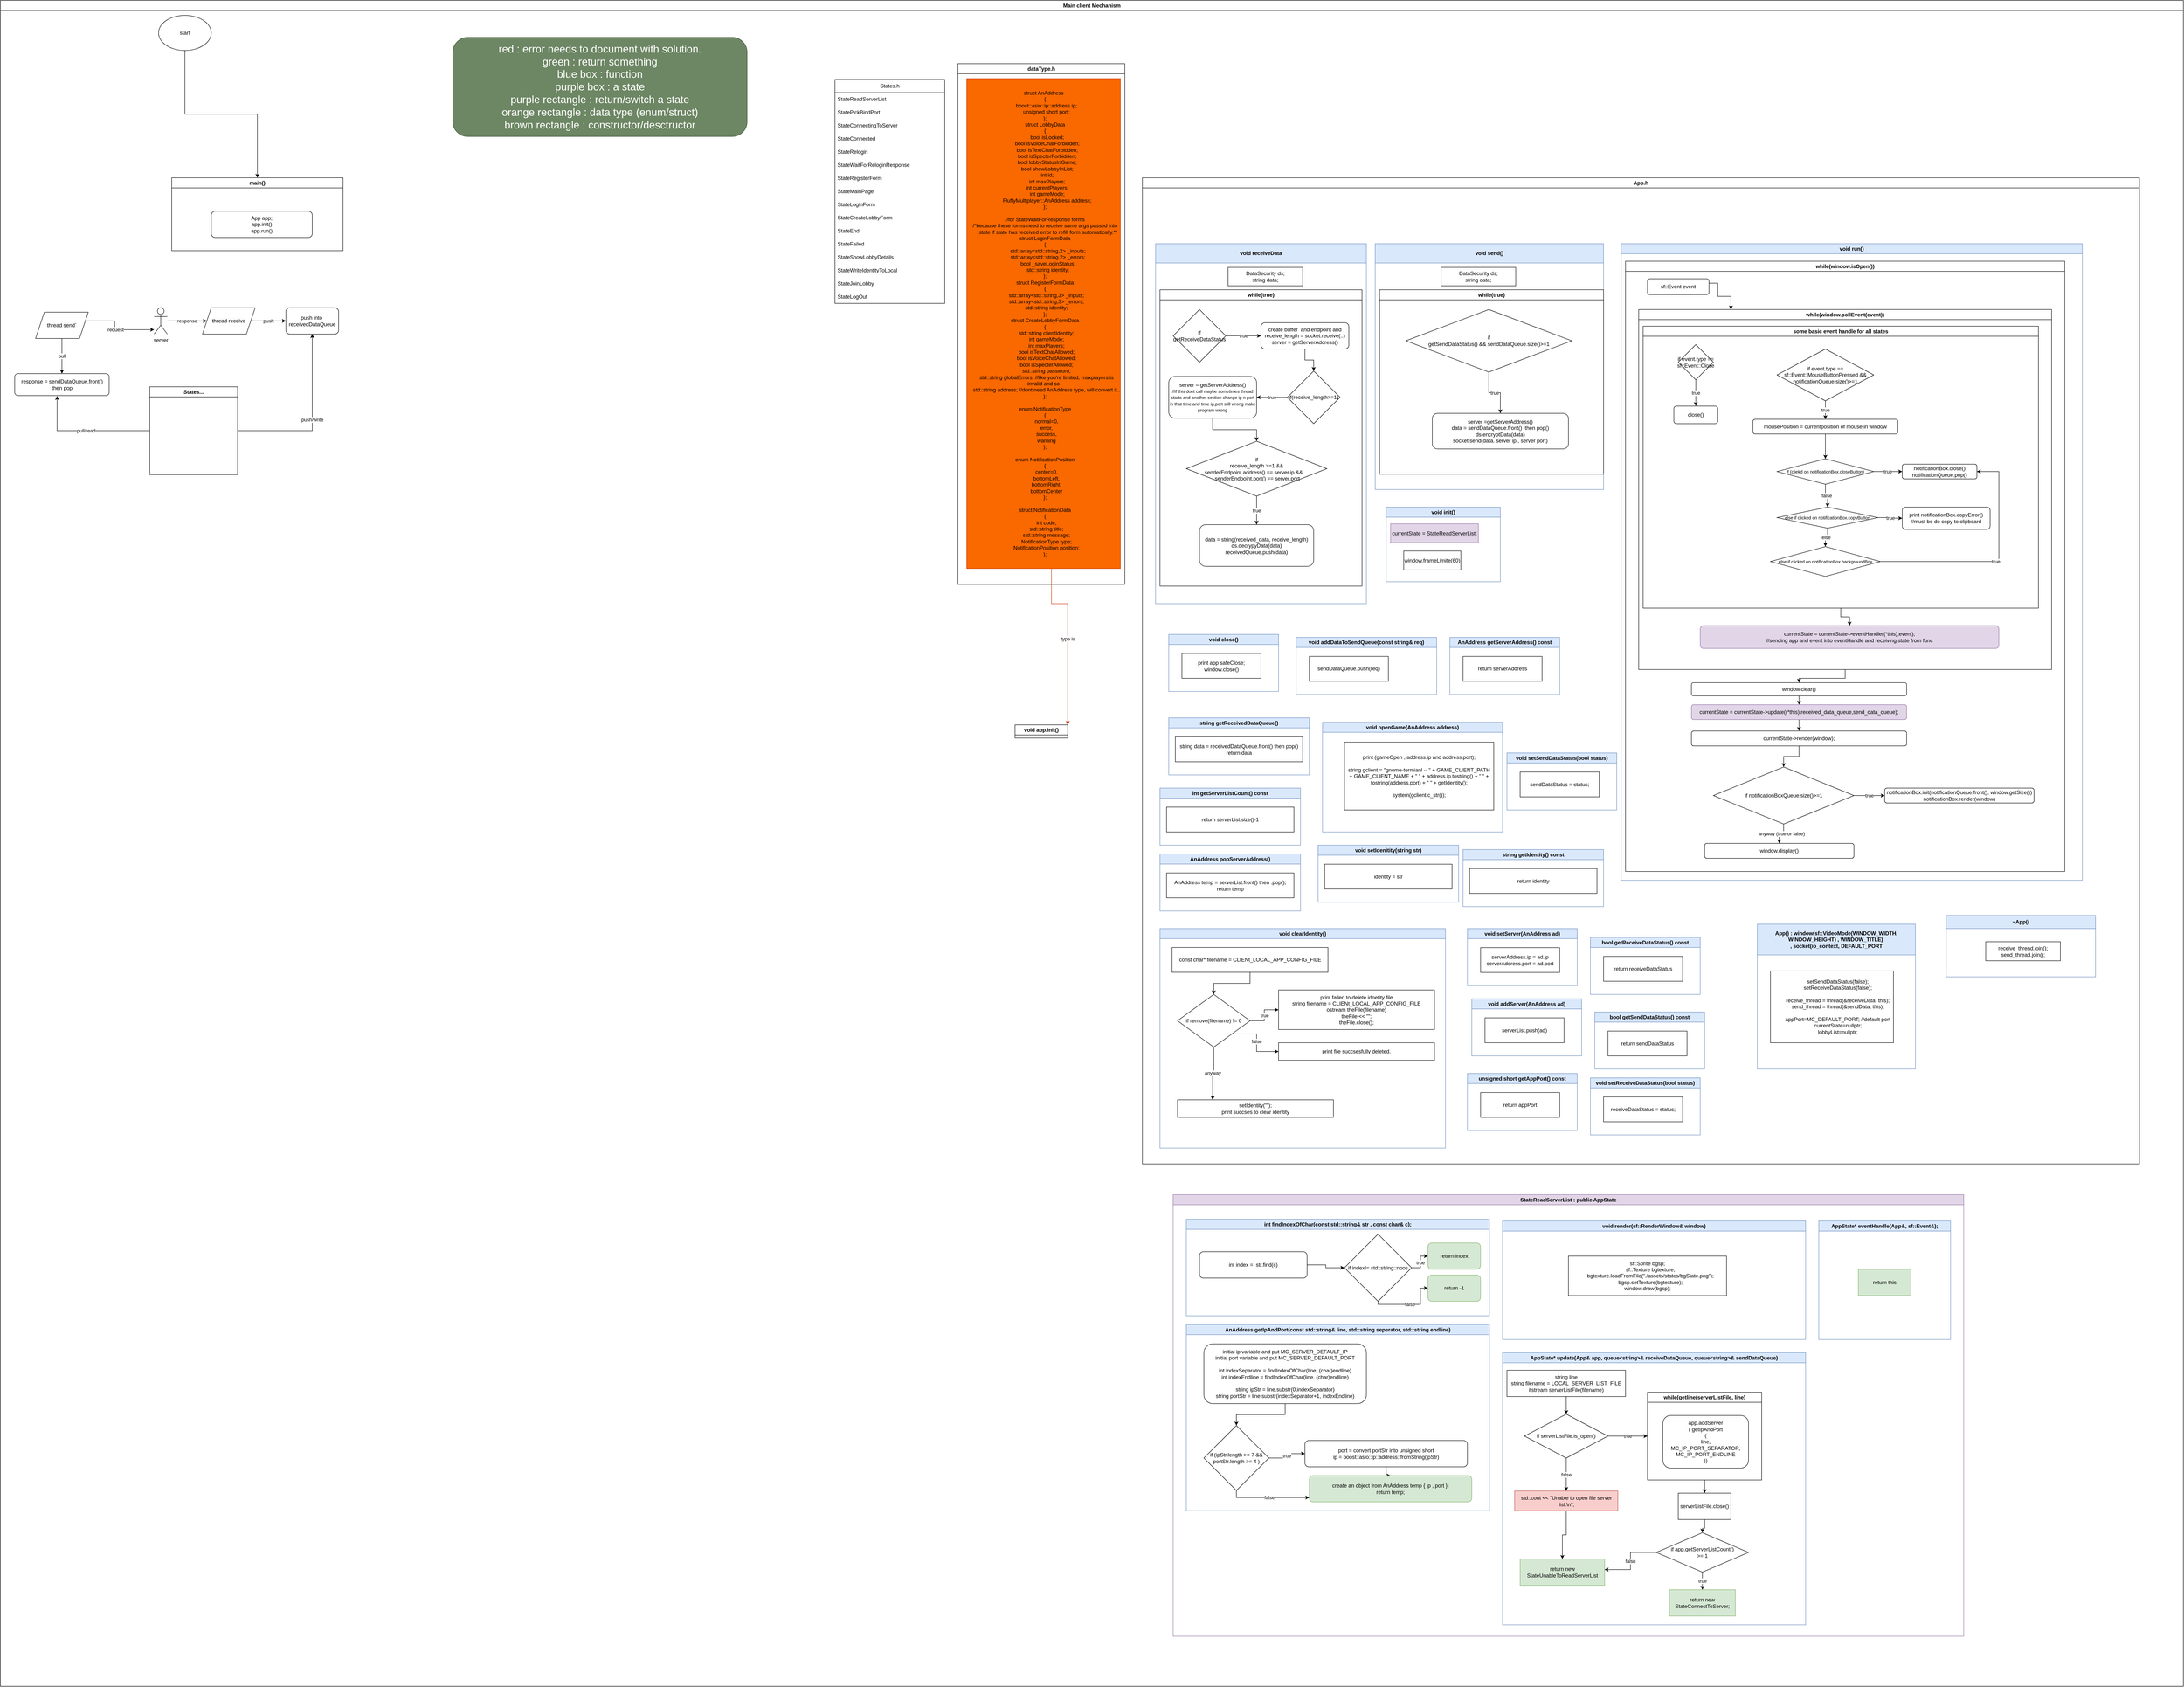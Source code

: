 <mxfile version="22.1.11" type="device">
  <diagram name="Page-1" id="vLcd6pM4zl26Jcu09bP7">
    <mxGraphModel dx="7436" dy="3628" grid="1" gridSize="10" guides="1" tooltips="1" connect="1" arrows="1" fold="1" page="1" pageScale="1" pageWidth="850" pageHeight="1100" math="0" shadow="0">
      <root>
        <mxCell id="0" />
        <mxCell id="1" parent="0" />
        <mxCell id="88QjZehT4qtoE1vnCCCp-3" value="Main client Mechanism" style="swimlane;whiteSpace=wrap;html=1;" parent="1" vertex="1">
          <mxGeometry x="-1540" y="220" width="4970" height="3840" as="geometry">
            <mxRectangle x="30" y="180" width="170" height="30" as="alternateBounds" />
          </mxGeometry>
        </mxCell>
        <mxCell id="88QjZehT4qtoE1vnCCCp-85" value="main()" style="swimlane;whiteSpace=wrap;html=1;" parent="88QjZehT4qtoE1vnCCCp-3" vertex="1">
          <mxGeometry x="390" y="404" width="390" height="166" as="geometry">
            <mxRectangle x="90" y="160" width="150" height="46" as="alternateBounds" />
          </mxGeometry>
        </mxCell>
        <mxCell id="jVQ7sOu-xko2BOFdehuY-52" value="App app;&lt;br&gt;app.init()&lt;br&gt;app.run()" style="rounded=1;whiteSpace=wrap;html=1;" parent="88QjZehT4qtoE1vnCCCp-85" vertex="1">
          <mxGeometry x="90" y="76" width="230" height="60" as="geometry" />
        </mxCell>
        <mxCell id="88QjZehT4qtoE1vnCCCp-89" value="void app.init()" style="swimlane;whiteSpace=wrap;html=1;" parent="88QjZehT4qtoE1vnCCCp-3" vertex="1" collapsed="1">
          <mxGeometry x="2310" y="1650" width="120" height="30" as="geometry">
            <mxRectangle x="1230" y="2760" width="2350" height="1040" as="alternateBounds" />
          </mxGeometry>
        </mxCell>
        <mxCell id="88QjZehT4qtoE1vnCCCp-144" style="edgeStyle=orthogonalEdgeStyle;rounded=0;orthogonalLoop=1;jettySize=auto;html=1;" parent="88QjZehT4qtoE1vnCCCp-89" target="88QjZehT4qtoE1vnCCCp-141" edge="1">
          <mxGeometry relative="1" as="geometry">
            <mxPoint x="955" y="465.043" as="sourcePoint" />
          </mxGeometry>
        </mxCell>
        <mxCell id="88QjZehT4qtoE1vnCCCp-127" style="edgeStyle=orthogonalEdgeStyle;rounded=0;orthogonalLoop=1;jettySize=auto;html=1;dashed=1;" parent="88QjZehT4qtoE1vnCCCp-89" source="88QjZehT4qtoE1vnCCCp-131" target="88QjZehT4qtoE1vnCCCp-122" edge="1">
          <mxGeometry relative="1" as="geometry">
            <mxPoint x="1380" y="640.0" as="sourcePoint" />
            <Array as="points">
              <mxPoint x="1200" y="640" />
            </Array>
          </mxGeometry>
        </mxCell>
        <mxCell id="88QjZehT4qtoE1vnCCCp-125" style="edgeStyle=orthogonalEdgeStyle;rounded=0;orthogonalLoop=1;jettySize=auto;html=1;dashed=1;" parent="88QjZehT4qtoE1vnCCCp-89" source="88QjZehT4qtoE1vnCCCp-95" target="88QjZehT4qtoE1vnCCCp-131" edge="1">
          <mxGeometry relative="1" as="geometry">
            <mxPoint x="1440.023" y="580.023" as="targetPoint" />
          </mxGeometry>
        </mxCell>
        <mxCell id="88QjZehT4qtoE1vnCCCp-95" value="int generateRandomNumber(int,int)" style="swimlane;whiteSpace=wrap;html=1;fillColor=#dae8fc;strokeColor=#6c8ebf;startSize=30;" parent="88QjZehT4qtoE1vnCCCp-89" vertex="1" collapsed="1">
          <mxGeometry x="1360" y="490" width="240" height="30" as="geometry">
            <mxRectangle x="445" y="510" width="245" height="100" as="alternateBounds" />
          </mxGeometry>
        </mxCell>
        <mxCell id="88QjZehT4qtoE1vnCCCp-111" style="edgeStyle=orthogonalEdgeStyle;rounded=0;orthogonalLoop=1;jettySize=auto;html=1;dashed=1;" parent="88QjZehT4qtoE1vnCCCp-89" source="88QjZehT4qtoE1vnCCCp-109" target="88QjZehT4qtoE1vnCCCp-95" edge="1">
          <mxGeometry relative="1" as="geometry" />
        </mxCell>
        <mxCell id="88QjZehT4qtoE1vnCCCp-109" value="unsinged short port = &lt;br&gt;generateRandomNumber&lt;br&gt;(2000, 65000)" style="rounded=0;whiteSpace=wrap;html=1;" parent="88QjZehT4qtoE1vnCCCp-89" vertex="1">
          <mxGeometry x="1040" y="480" width="180" height="80" as="geometry" />
        </mxCell>
        <mxCell id="88QjZehT4qtoE1vnCCCp-122" value="bool isPortBusy(port)" style="swimlane;whiteSpace=wrap;html=1;fillColor=#dae8fc;strokeColor=#6c8ebf;" parent="88QjZehT4qtoE1vnCCCp-89" vertex="1">
          <mxGeometry x="1000" y="670" width="270" height="340" as="geometry" />
        </mxCell>
        <mxCell id="88QjZehT4qtoE1vnCCCp-128" value="try -&amp;gt; return true&lt;br&gt;catch() -&amp;gt; return false" style="rhombus;whiteSpace=wrap;html=1;" parent="88QjZehT4qtoE1vnCCCp-122" vertex="1">
          <mxGeometry x="60" y="140" width="160" height="160" as="geometry" />
        </mxCell>
        <mxCell id="88QjZehT4qtoE1vnCCCp-129" style="edgeStyle=orthogonalEdgeStyle;rounded=0;orthogonalLoop=1;jettySize=auto;html=1;" parent="88QjZehT4qtoE1vnCCCp-122" source="88QjZehT4qtoE1vnCCCp-120" target="88QjZehT4qtoE1vnCCCp-128" edge="1">
          <mxGeometry relative="1" as="geometry" />
        </mxCell>
        <mxCell id="88QjZehT4qtoE1vnCCCp-120" value="new socket&lt;br&gt;socket.bind(port)" style="rounded=0;whiteSpace=wrap;html=1;" parent="88QjZehT4qtoE1vnCCCp-122" vertex="1">
          <mxGeometry x="70" y="32" width="120" height="60" as="geometry" />
        </mxCell>
        <mxCell id="88QjZehT4qtoE1vnCCCp-131" value="while&lt;br style=&quot;border-color: var(--border-color);&quot;&gt;isPortBusy(port)&lt;br style=&quot;border-color: var(--border-color);&quot;&gt;== false" style="rounded=0;whiteSpace=wrap;html=1;" parent="88QjZehT4qtoE1vnCCCp-89" vertex="1">
          <mxGeometry x="1390" y="600" width="120" height="60" as="geometry" />
        </mxCell>
        <mxCell id="88QjZehT4qtoE1vnCCCp-133" value="false" style="edgeStyle=orthogonalEdgeStyle;rounded=0;orthogonalLoop=1;jettySize=auto;html=1;entryX=0.672;entryY=1.021;entryDx=0;entryDy=0;entryPerimeter=0;" parent="88QjZehT4qtoE1vnCCCp-89" source="88QjZehT4qtoE1vnCCCp-128" target="88QjZehT4qtoE1vnCCCp-131" edge="1">
          <mxGeometry relative="1" as="geometry" />
        </mxCell>
        <mxCell id="88QjZehT4qtoE1vnCCCp-156" style="edgeStyle=orthogonalEdgeStyle;rounded=0;orthogonalLoop=1;jettySize=auto;html=1;" parent="88QjZehT4qtoE1vnCCCp-89" source="88QjZehT4qtoE1vnCCCp-162" target="88QjZehT4qtoE1vnCCCp-150" edge="1">
          <mxGeometry relative="1" as="geometry">
            <Array as="points">
              <mxPoint x="1580" y="672" />
            </Array>
          </mxGeometry>
        </mxCell>
        <mxCell id="88QjZehT4qtoE1vnCCCp-164" style="edgeStyle=orthogonalEdgeStyle;rounded=0;orthogonalLoop=1;jettySize=auto;html=1;" parent="88QjZehT4qtoE1vnCCCp-89" source="88QjZehT4qtoE1vnCCCp-47" target="88QjZehT4qtoE1vnCCCp-162" edge="1">
          <mxGeometry relative="1" as="geometry" />
        </mxCell>
        <mxCell id="88QjZehT4qtoE1vnCCCp-47" value="~app~.clientPort = port&lt;br&gt;//in this case we are in app dont need object from app" style="rounded=0;whiteSpace=wrap;html=1;" parent="88QjZehT4qtoE1vnCCCp-89" vertex="1">
          <mxGeometry x="1370" y="966" width="180" height="44" as="geometry" />
        </mxCell>
        <mxCell id="88QjZehT4qtoE1vnCCCp-43" value="true" style="edgeStyle=orthogonalEdgeStyle;rounded=0;orthogonalLoop=1;jettySize=auto;html=1;exitX=0.5;exitY=1;exitDx=0;exitDy=0;" parent="88QjZehT4qtoE1vnCCCp-89" source="88QjZehT4qtoE1vnCCCp-128" target="88QjZehT4qtoE1vnCCCp-47" edge="1">
          <mxGeometry relative="1" as="geometry">
            <mxPoint x="595" y="-61.0" as="targetPoint" />
            <Array as="points">
              <mxPoint x="1340" y="970" />
              <mxPoint x="1340" y="970" />
            </Array>
          </mxGeometry>
        </mxCell>
        <mxCell id="88QjZehT4qtoE1vnCCCp-142" value="true" style="edgeStyle=orthogonalEdgeStyle;rounded=0;orthogonalLoop=1;jettySize=auto;html=1;" parent="88QjZehT4qtoE1vnCCCp-89" source="88QjZehT4qtoE1vnCCCp-141" target="88QjZehT4qtoE1vnCCCp-109" edge="1">
          <mxGeometry relative="1" as="geometry" />
        </mxCell>
        <mxCell id="88QjZehT4qtoE1vnCCCp-146" value="false" style="edgeStyle=orthogonalEdgeStyle;rounded=0;orthogonalLoop=1;jettySize=auto;html=1;" parent="88QjZehT4qtoE1vnCCCp-89" source="88QjZehT4qtoE1vnCCCp-141" target="88QjZehT4qtoE1vnCCCp-145" edge="1">
          <mxGeometry relative="1" as="geometry" />
        </mxCell>
        <mxCell id="88QjZehT4qtoE1vnCCCp-141" value="app.readServerList()" style="rhombus;whiteSpace=wrap;html=1;" parent="88QjZehT4qtoE1vnCCCp-89" vertex="1">
          <mxGeometry x="1040" y="170" width="180.63" height="170" as="geometry" />
        </mxCell>
        <mxCell id="88QjZehT4qtoE1vnCCCp-145" value="currentState = failed to to loadApp (readServerList)" style="rounded=0;whiteSpace=wrap;html=1;fillColor=#e1d5e7;strokeColor=#9673a6;" parent="88QjZehT4qtoE1vnCCCp-89" vertex="1">
          <mxGeometry x="1320" y="180" width="175" height="60" as="geometry" />
        </mxCell>
        <mxCell id="88QjZehT4qtoE1vnCCCp-149" value="std:;queue&amp;lt;ServerAddresses&amp;gt; serverListQueue;" style="rounded=0;whiteSpace=wrap;html=1;" parent="88QjZehT4qtoE1vnCCCp-89" vertex="1">
          <mxGeometry x="390" y="40" width="280" height="60" as="geometry" />
        </mxCell>
        <mxCell id="88QjZehT4qtoE1vnCCCp-150" value="for(auto x: serverListQueue)" style="swimlane;whiteSpace=wrap;html=1;" parent="88QjZehT4qtoE1vnCCCp-89" vertex="1">
          <mxGeometry x="1680" y="460" width="620" height="550" as="geometry" />
        </mxCell>
        <mxCell id="88QjZehT4qtoE1vnCCCp-153" style="edgeStyle=orthogonalEdgeStyle;rounded=0;orthogonalLoop=1;jettySize=auto;html=1;" parent="88QjZehT4qtoE1vnCCCp-150" source="88QjZehT4qtoE1vnCCCp-151" target="88QjZehT4qtoE1vnCCCp-152" edge="1">
          <mxGeometry relative="1" as="geometry" />
        </mxCell>
        <mxCell id="88QjZehT4qtoE1vnCCCp-151" value="~app~.set_server(x.ip, x.port)&lt;br style=&quot;border-color: var(--border-color);&quot;&gt;~app~.send (MS_REQUEST_CONNECT)&lt;br style=&quot;border-color: var(--border-color);&quot;&gt;long int request_time = system_current_time&lt;br style=&quot;border-color: var(--border-color);&quot;&gt;bool out=0" style="rounded=0;whiteSpace=wrap;html=1;" parent="88QjZehT4qtoE1vnCCCp-150" vertex="1">
          <mxGeometry x="30" y="46" width="240" height="90" as="geometry" />
        </mxCell>
        <mxCell id="88QjZehT4qtoE1vnCCCp-154" value="break/out=true&lt;br style=&quot;border-color: var(--border-color);&quot;&gt;to next step of last loop&lt;br style=&quot;border-color: var(--border-color);&quot;&gt;pick another server" style="edgeStyle=orthogonalEdgeStyle;rounded=0;orthogonalLoop=1;jettySize=auto;html=1;" parent="88QjZehT4qtoE1vnCCCp-150" source="88QjZehT4qtoE1vnCCCp-152" target="88QjZehT4qtoE1vnCCCp-151" edge="1">
          <mxGeometry relative="1" as="geometry">
            <Array as="points">
              <mxPoint x="510" y="292" />
              <mxPoint x="510" y="91" />
            </Array>
          </mxGeometry>
        </mxCell>
        <mxCell id="88QjZehT4qtoE1vnCCCp-152" value="while(out==false)" style="swimlane;whiteSpace=wrap;html=1;" parent="88QjZehT4qtoE1vnCCCp-150" vertex="1">
          <mxGeometry x="40" y="194" width="430" height="316" as="geometry" />
        </mxCell>
        <mxCell id="88QjZehT4qtoE1vnCCCp-159" value="true" style="edgeStyle=orthogonalEdgeStyle;rounded=0;orthogonalLoop=1;jettySize=auto;html=1;" parent="88QjZehT4qtoE1vnCCCp-152" source="88QjZehT4qtoE1vnCCCp-155" target="88QjZehT4qtoE1vnCCCp-158" edge="1">
          <mxGeometry relative="1" as="geometry" />
        </mxCell>
        <mxCell id="88QjZehT4qtoE1vnCCCp-161" value="" style="edgeStyle=orthogonalEdgeStyle;rounded=0;orthogonalLoop=1;jettySize=auto;html=1;" parent="88QjZehT4qtoE1vnCCCp-152" source="88QjZehT4qtoE1vnCCCp-167" target="88QjZehT4qtoE1vnCCCp-160" edge="1">
          <mxGeometry relative="1" as="geometry" />
        </mxCell>
        <mxCell id="88QjZehT4qtoE1vnCCCp-155" value="if( current_time - request_time &amp;gt; CLIENT_REQUEST_TIMEOUT)" style="rhombus;whiteSpace=wrap;html=1;" parent="88QjZehT4qtoE1vnCCCp-152" vertex="1">
          <mxGeometry x="10" y="30" width="210" height="109" as="geometry" />
        </mxCell>
        <mxCell id="88QjZehT4qtoE1vnCCCp-158" value="out=true" style="rounded=0;whiteSpace=wrap;html=1;" parent="88QjZehT4qtoE1vnCCCp-152" vertex="1">
          <mxGeometry x="270" y="54.5" width="120" height="60" as="geometry" />
        </mxCell>
        <mxCell id="88QjZehT4qtoE1vnCCCp-166" value="false" style="edgeStyle=orthogonalEdgeStyle;rounded=0;orthogonalLoop=1;jettySize=auto;html=1;" parent="88QjZehT4qtoE1vnCCCp-152" source="88QjZehT4qtoE1vnCCCp-160" target="88QjZehT4qtoE1vnCCCp-165" edge="1">
          <mxGeometry relative="1" as="geometry" />
        </mxCell>
        <mxCell id="88QjZehT4qtoE1vnCCCp-160" value="if receivedDataQueue&lt;br&gt;.size&amp;gt;=1" style="rhombus;whiteSpace=wrap;html=1;" parent="88QjZehT4qtoE1vnCCCp-152" vertex="1">
          <mxGeometry x="170" y="176" width="100" height="100" as="geometry" />
        </mxCell>
        <mxCell id="88QjZehT4qtoE1vnCCCp-165" value="out = true" style="rounded=0;whiteSpace=wrap;html=1;" parent="88QjZehT4qtoE1vnCCCp-152" vertex="1">
          <mxGeometry x="320" y="199.5" width="95" height="53" as="geometry" />
        </mxCell>
        <mxCell id="88QjZehT4qtoE1vnCCCp-168" value="false" style="edgeStyle=orthogonalEdgeStyle;rounded=0;orthogonalLoop=1;jettySize=auto;html=1;" parent="88QjZehT4qtoE1vnCCCp-152" source="88QjZehT4qtoE1vnCCCp-155" target="88QjZehT4qtoE1vnCCCp-167" edge="1">
          <mxGeometry relative="1" as="geometry">
            <mxPoint x="2005" y="2283" as="sourcePoint" />
            <mxPoint x="2005" y="2340" as="targetPoint" />
          </mxGeometry>
        </mxCell>
        <mxCell id="88QjZehT4qtoE1vnCCCp-167" value="wait 1milisecond" style="rounded=0;whiteSpace=wrap;html=1;" parent="88QjZehT4qtoE1vnCCCp-152" vertex="1">
          <mxGeometry x="30" y="209.5" width="95" height="53" as="geometry" />
        </mxCell>
        <mxCell id="88QjZehT4qtoE1vnCCCp-162" value="currentState =&lt;br&gt;connectingToServer" style="rounded=0;whiteSpace=wrap;html=1;fillColor=#e1d5e7;strokeColor=#9673a6;" parent="88QjZehT4qtoE1vnCCCp-89" vertex="1">
          <mxGeometry x="1495" y="820" width="175" height="60" as="geometry" />
        </mxCell>
        <mxCell id="88QjZehT4qtoE1vnCCCp-188" style="edgeStyle=orthogonalEdgeStyle;rounded=0;orthogonalLoop=1;jettySize=auto;html=1;" parent="88QjZehT4qtoE1vnCCCp-89" source="88QjZehT4qtoE1vnCCCp-169" target="88QjZehT4qtoE1vnCCCp-187" edge="1">
          <mxGeometry relative="1" as="geometry" />
        </mxCell>
        <mxCell id="88QjZehT4qtoE1vnCCCp-169" value="data = received_data_queue.front()&lt;br style=&quot;border-color: var(--border-color);&quot;&gt;responseCode = convertStrToInt(data[0],data[1],data[2])&lt;br&gt;receivedDataqueue.pop()" style="rounded=0;whiteSpace=wrap;html=1;" parent="88QjZehT4qtoE1vnCCCp-89" vertex="1">
          <mxGeometry x="2070" y="200" width="210" height="57" as="geometry" />
        </mxCell>
        <mxCell id="88QjZehT4qtoE1vnCCCp-170" value="true&lt;br&gt;break both loops" style="edgeStyle=orthogonalEdgeStyle;rounded=0;orthogonalLoop=1;jettySize=auto;html=1;" parent="88QjZehT4qtoE1vnCCCp-89" source="88QjZehT4qtoE1vnCCCp-160" target="88QjZehT4qtoE1vnCCCp-169" edge="1">
          <mxGeometry relative="1" as="geometry">
            <Array as="points">
              <mxPoint x="1940" y="950" />
              <mxPoint x="2260" y="950" />
            </Array>
          </mxGeometry>
        </mxCell>
        <mxCell id="88QjZehT4qtoE1vnCCCp-187" value="processCode(responsedCode)" style="rounded=0;whiteSpace=wrap;html=1;" parent="88QjZehT4qtoE1vnCCCp-89" vertex="1">
          <mxGeometry x="2110" y="70" width="195" height="60" as="geometry" />
        </mxCell>
        <mxCell id="88QjZehT4qtoE1vnCCCp-135" style="edgeStyle=orthogonalEdgeStyle;rounded=0;orthogonalLoop=1;jettySize=auto;html=1;" parent="88QjZehT4qtoE1vnCCCp-3" source="88QjZehT4qtoE1vnCCCp-134" target="88QjZehT4qtoE1vnCCCp-85" edge="1">
          <mxGeometry relative="1" as="geometry" />
        </mxCell>
        <mxCell id="88QjZehT4qtoE1vnCCCp-134" value="start" style="ellipse;whiteSpace=wrap;html=1;" parent="88QjZehT4qtoE1vnCCCp-3" vertex="1">
          <mxGeometry x="360" y="34" width="120" height="80" as="geometry" />
        </mxCell>
        <mxCell id="jVQ7sOu-xko2BOFdehuY-25" value="States.h" style="swimlane;fontStyle=0;childLayout=stackLayout;horizontal=1;startSize=30;horizontalStack=0;resizeParent=1;resizeParentMax=0;resizeLast=0;collapsible=1;marginBottom=0;whiteSpace=wrap;html=1;" parent="88QjZehT4qtoE1vnCCCp-3" vertex="1">
          <mxGeometry x="1900" y="180" width="250" height="510" as="geometry" />
        </mxCell>
        <mxCell id="jVQ7sOu-xko2BOFdehuY-26" value="StateReadServerList" style="text;strokeColor=none;fillColor=none;align=left;verticalAlign=middle;spacingLeft=4;spacingRight=4;overflow=hidden;points=[[0,0.5],[1,0.5]];portConstraint=eastwest;rotatable=0;whiteSpace=wrap;html=1;" parent="jVQ7sOu-xko2BOFdehuY-25" vertex="1">
          <mxGeometry y="30" width="250" height="30" as="geometry" />
        </mxCell>
        <mxCell id="jVQ7sOu-xko2BOFdehuY-27" value="StatePickBindPort" style="text;strokeColor=none;fillColor=none;align=left;verticalAlign=middle;spacingLeft=4;spacingRight=4;overflow=hidden;points=[[0,0.5],[1,0.5]];portConstraint=eastwest;rotatable=0;whiteSpace=wrap;html=1;" parent="jVQ7sOu-xko2BOFdehuY-25" vertex="1">
          <mxGeometry y="60" width="250" height="30" as="geometry" />
        </mxCell>
        <mxCell id="jVQ7sOu-xko2BOFdehuY-28" value="StateConnectingToServer" style="text;strokeColor=none;fillColor=none;align=left;verticalAlign=middle;spacingLeft=4;spacingRight=4;overflow=hidden;points=[[0,0.5],[1,0.5]];portConstraint=eastwest;rotatable=0;whiteSpace=wrap;html=1;" parent="jVQ7sOu-xko2BOFdehuY-25" vertex="1">
          <mxGeometry y="90" width="250" height="30" as="geometry" />
        </mxCell>
        <mxCell id="jVQ7sOu-xko2BOFdehuY-54" value="StateConnected" style="text;strokeColor=none;fillColor=none;align=left;verticalAlign=middle;spacingLeft=4;spacingRight=4;overflow=hidden;points=[[0,0.5],[1,0.5]];portConstraint=eastwest;rotatable=0;whiteSpace=wrap;html=1;" parent="jVQ7sOu-xko2BOFdehuY-25" vertex="1">
          <mxGeometry y="120" width="250" height="30" as="geometry" />
        </mxCell>
        <mxCell id="jVQ7sOu-xko2BOFdehuY-55" value="StateRelogin" style="text;strokeColor=none;fillColor=none;align=left;verticalAlign=middle;spacingLeft=4;spacingRight=4;overflow=hidden;points=[[0,0.5],[1,0.5]];portConstraint=eastwest;rotatable=0;whiteSpace=wrap;html=1;" parent="jVQ7sOu-xko2BOFdehuY-25" vertex="1">
          <mxGeometry y="150" width="250" height="30" as="geometry" />
        </mxCell>
        <mxCell id="jVQ7sOu-xko2BOFdehuY-67" value="StateWaitForReloginResponse" style="text;strokeColor=none;fillColor=none;align=left;verticalAlign=middle;spacingLeft=4;spacingRight=4;overflow=hidden;points=[[0,0.5],[1,0.5]];portConstraint=eastwest;rotatable=0;whiteSpace=wrap;html=1;" parent="jVQ7sOu-xko2BOFdehuY-25" vertex="1">
          <mxGeometry y="180" width="250" height="30" as="geometry" />
        </mxCell>
        <mxCell id="jVQ7sOu-xko2BOFdehuY-63" value="StateRegisterForm&amp;nbsp;" style="text;strokeColor=none;fillColor=none;align=left;verticalAlign=middle;spacingLeft=4;spacingRight=4;overflow=hidden;points=[[0,0.5],[1,0.5]];portConstraint=eastwest;rotatable=0;whiteSpace=wrap;html=1;" parent="jVQ7sOu-xko2BOFdehuY-25" vertex="1">
          <mxGeometry y="210" width="250" height="30" as="geometry" />
        </mxCell>
        <mxCell id="jVQ7sOu-xko2BOFdehuY-66" value="StateMainPage" style="text;strokeColor=none;fillColor=none;align=left;verticalAlign=middle;spacingLeft=4;spacingRight=4;overflow=hidden;points=[[0,0.5],[1,0.5]];portConstraint=eastwest;rotatable=0;whiteSpace=wrap;html=1;" parent="jVQ7sOu-xko2BOFdehuY-25" vertex="1">
          <mxGeometry y="240" width="250" height="30" as="geometry" />
        </mxCell>
        <mxCell id="jVQ7sOu-xko2BOFdehuY-62" value="StateLoginForm" style="text;strokeColor=none;fillColor=none;align=left;verticalAlign=middle;spacingLeft=4;spacingRight=4;overflow=hidden;points=[[0,0.5],[1,0.5]];portConstraint=eastwest;rotatable=0;whiteSpace=wrap;html=1;" parent="jVQ7sOu-xko2BOFdehuY-25" vertex="1">
          <mxGeometry y="270" width="250" height="30" as="geometry" />
        </mxCell>
        <mxCell id="Uh4UWmjaZrmWWnxfHSIc-126" value="StateCreateLobbyForm" style="text;strokeColor=none;fillColor=none;align=left;verticalAlign=middle;spacingLeft=4;spacingRight=4;overflow=hidden;points=[[0,0.5],[1,0.5]];portConstraint=eastwest;rotatable=0;whiteSpace=wrap;html=1;" vertex="1" parent="jVQ7sOu-xko2BOFdehuY-25">
          <mxGeometry y="300" width="250" height="30" as="geometry" />
        </mxCell>
        <mxCell id="Uh4UWmjaZrmWWnxfHSIc-127" value="StateEnd" style="text;strokeColor=none;fillColor=none;align=left;verticalAlign=middle;spacingLeft=4;spacingRight=4;overflow=hidden;points=[[0,0.5],[1,0.5]];portConstraint=eastwest;rotatable=0;whiteSpace=wrap;html=1;" vertex="1" parent="jVQ7sOu-xko2BOFdehuY-25">
          <mxGeometry y="330" width="250" height="30" as="geometry" />
        </mxCell>
        <mxCell id="Uh4UWmjaZrmWWnxfHSIc-130" value="StateFailed" style="text;strokeColor=none;fillColor=none;align=left;verticalAlign=middle;spacingLeft=4;spacingRight=4;overflow=hidden;points=[[0,0.5],[1,0.5]];portConstraint=eastwest;rotatable=0;whiteSpace=wrap;html=1;" vertex="1" parent="jVQ7sOu-xko2BOFdehuY-25">
          <mxGeometry y="360" width="250" height="30" as="geometry" />
        </mxCell>
        <mxCell id="Uh4UWmjaZrmWWnxfHSIc-132" value="StateShowLobbyDetails" style="text;strokeColor=none;fillColor=none;align=left;verticalAlign=middle;spacingLeft=4;spacingRight=4;overflow=hidden;points=[[0,0.5],[1,0.5]];portConstraint=eastwest;rotatable=0;whiteSpace=wrap;html=1;" vertex="1" parent="jVQ7sOu-xko2BOFdehuY-25">
          <mxGeometry y="390" width="250" height="30" as="geometry" />
        </mxCell>
        <mxCell id="Uh4UWmjaZrmWWnxfHSIc-129" value="StateWriteIdentityToLocal" style="text;strokeColor=none;fillColor=none;align=left;verticalAlign=middle;spacingLeft=4;spacingRight=4;overflow=hidden;points=[[0,0.5],[1,0.5]];portConstraint=eastwest;rotatable=0;whiteSpace=wrap;html=1;" vertex="1" parent="jVQ7sOu-xko2BOFdehuY-25">
          <mxGeometry y="420" width="250" height="30" as="geometry" />
        </mxCell>
        <mxCell id="Uh4UWmjaZrmWWnxfHSIc-131" value="StateJoinLobby" style="text;strokeColor=none;fillColor=none;align=left;verticalAlign=middle;spacingLeft=4;spacingRight=4;overflow=hidden;points=[[0,0.5],[1,0.5]];portConstraint=eastwest;rotatable=0;whiteSpace=wrap;html=1;" vertex="1" parent="jVQ7sOu-xko2BOFdehuY-25">
          <mxGeometry y="450" width="250" height="30" as="geometry" />
        </mxCell>
        <mxCell id="jVQ7sOu-xko2BOFdehuY-61" value="StateLogOut" style="text;strokeColor=none;fillColor=none;align=left;verticalAlign=middle;spacingLeft=4;spacingRight=4;overflow=hidden;points=[[0,0.5],[1,0.5]];portConstraint=eastwest;rotatable=0;whiteSpace=wrap;html=1;" parent="jVQ7sOu-xko2BOFdehuY-25" vertex="1">
          <mxGeometry y="480" width="250" height="30" as="geometry" />
        </mxCell>
        <mxCell id="jVQ7sOu-xko2BOFdehuY-50" value="dataType.h" style="swimlane;whiteSpace=wrap;html=1;" parent="88QjZehT4qtoE1vnCCCp-3" vertex="1">
          <mxGeometry x="2180" y="144" width="380" height="1186" as="geometry" />
        </mxCell>
        <mxCell id="88QjZehT4qtoE1vnCCCp-62" value="&lt;div&gt;struct AnAddress&lt;/div&gt;&lt;div&gt;&amp;nbsp; {&lt;/div&gt;&lt;div&gt;&amp;nbsp; &amp;nbsp; boost::asio::ip::address ip;&lt;/div&gt;&lt;div&gt;&amp;nbsp; &amp;nbsp; unsigned short port;&lt;/div&gt;&lt;div&gt;&amp;nbsp; };&lt;/div&gt;&lt;div&gt;&amp;nbsp; struct LobbyData&lt;/div&gt;&lt;div&gt;&amp;nbsp; {&lt;/div&gt;&lt;div&gt;&amp;nbsp; &amp;nbsp; &amp;nbsp;bool isLocked;&lt;/div&gt;&lt;div&gt;&amp;nbsp; &amp;nbsp; &amp;nbsp;bool isVoiceChatForbidden;&lt;/div&gt;&lt;div&gt;&amp;nbsp; &amp;nbsp; &amp;nbsp;bool isTextChatForbidden;&lt;/div&gt;&lt;div&gt;&amp;nbsp; &amp;nbsp; &amp;nbsp;bool isSpecterForbidden;&lt;/div&gt;&lt;div&gt;&amp;nbsp; &amp;nbsp; &amp;nbsp;bool lobbyStatusInGame;&lt;/div&gt;&lt;div&gt;&amp;nbsp; &amp;nbsp; &amp;nbsp;bool showLobbyInList;&lt;/div&gt;&lt;div&gt;&amp;nbsp; &amp;nbsp; &amp;nbsp;int id;&lt;/div&gt;&lt;div&gt;&amp;nbsp; &amp;nbsp; &amp;nbsp;int maxPlayers;&lt;/div&gt;&lt;div&gt;&amp;nbsp; &amp;nbsp; &amp;nbsp;int currentPlayers;&lt;/div&gt;&lt;div&gt;&amp;nbsp; &amp;nbsp; &amp;nbsp;int gameMode;&lt;/div&gt;&lt;div&gt;&amp;nbsp; &amp;nbsp; &amp;nbsp;FluffyMultiplayer::AnAddress address;&lt;/div&gt;&lt;div&gt;&amp;nbsp; };&lt;/div&gt;&lt;div&gt;&lt;br&gt;&lt;/div&gt;&lt;div&gt;&amp;nbsp; //for StateWaitForResponse forms&lt;/div&gt;&lt;div&gt;&amp;nbsp; /*because these forms need to receive same args passed into&lt;/div&gt;&lt;div&gt;&amp;nbsp; &amp;nbsp; &amp;nbsp; state if state has received error to refill form automatically.*/&lt;/div&gt;&lt;div&gt;&amp;nbsp; struct LoginFormData&lt;/div&gt;&lt;div&gt;&amp;nbsp; {&lt;/div&gt;&lt;div&gt;&amp;nbsp; &amp;nbsp; &amp;nbsp; std::array&amp;lt;std::string,2&amp;gt; _inputs;&lt;/div&gt;&lt;div&gt;&amp;nbsp; &amp;nbsp; &amp;nbsp; std::array&amp;lt;std::string,2&amp;gt; _errors;&lt;/div&gt;&lt;div&gt;&amp;nbsp; &amp;nbsp; &amp;nbsp; bool _saveLoginStatus;&lt;/div&gt;&lt;div&gt;&amp;nbsp; &amp;nbsp; &amp;nbsp; std::string identity;&lt;/div&gt;&lt;div&gt;&amp;nbsp; };&lt;/div&gt;&lt;div&gt;&amp;nbsp; struct RegisterFormData&lt;/div&gt;&lt;div&gt;&amp;nbsp; {&lt;/div&gt;&lt;div&gt;&amp;nbsp; &amp;nbsp; std::array&amp;lt;std::string,3&amp;gt; _inputs;&lt;/div&gt;&lt;div&gt;&amp;nbsp; &amp;nbsp; std::array&amp;lt;std::string,3&amp;gt; _errors;&lt;/div&gt;&lt;div&gt;&amp;nbsp; &amp;nbsp; std::string identity;&lt;/div&gt;&lt;div&gt;&amp;nbsp; };&lt;/div&gt;&lt;div&gt;&amp;nbsp; struct CreateLobbyFormData&lt;/div&gt;&lt;div&gt;&amp;nbsp; {&lt;/div&gt;&lt;div&gt;&amp;nbsp; &amp;nbsp; std::string clientIdentity;&lt;/div&gt;&lt;div&gt;&amp;nbsp; &amp;nbsp; int gameMode;&lt;/div&gt;&lt;div&gt;&amp;nbsp; &amp;nbsp; int maxPlayers;&lt;/div&gt;&lt;div&gt;&amp;nbsp; &amp;nbsp; bool isTextChatAllowed;&lt;/div&gt;&lt;div&gt;&amp;nbsp; &amp;nbsp; bool isVoiceChatAllowed;&lt;/div&gt;&lt;div&gt;&amp;nbsp; &amp;nbsp; bool isSpecterAllowed;&lt;/div&gt;&lt;div&gt;&amp;nbsp; &amp;nbsp; std::string password;&lt;/div&gt;&lt;div&gt;&amp;nbsp; &amp;nbsp; std::string globalErrors; //like you&#39;re limited, maxplayers is invalid and so&lt;/div&gt;&lt;div&gt;&amp;nbsp; &amp;nbsp; std::string address; //dont need AnAddress type, will convert it..&lt;/div&gt;&lt;div&gt;&amp;nbsp; };&lt;/div&gt;&lt;div&gt;&lt;br&gt;&lt;/div&gt;&lt;div&gt;&amp;nbsp; enum NotificationType&lt;/div&gt;&lt;div&gt;&amp;nbsp; {&lt;/div&gt;&lt;div&gt;&amp;nbsp; &amp;nbsp; normal=0,&lt;/div&gt;&lt;div&gt;&amp;nbsp; &amp;nbsp; error,&lt;/div&gt;&lt;div&gt;&amp;nbsp; &amp;nbsp; success,&lt;/div&gt;&lt;div&gt;&amp;nbsp; &amp;nbsp; warning&lt;/div&gt;&lt;div&gt;&amp;nbsp; };&lt;/div&gt;&lt;div&gt;&lt;br&gt;&lt;/div&gt;&lt;div&gt;&amp;nbsp; enum NotificationPosition&lt;/div&gt;&lt;div&gt;&amp;nbsp; {&lt;/div&gt;&lt;div&gt;&amp;nbsp; &amp;nbsp; center=0,&lt;/div&gt;&lt;div&gt;&amp;nbsp; &amp;nbsp; bottomLeft,&lt;/div&gt;&lt;div&gt;&amp;nbsp; &amp;nbsp; bottomRight,&lt;/div&gt;&lt;div&gt;&amp;nbsp; &amp;nbsp; bottomCenter&lt;/div&gt;&lt;div&gt;&amp;nbsp; };&lt;/div&gt;&lt;div&gt;&lt;br&gt;&lt;/div&gt;&lt;div&gt;&amp;nbsp; struct NotificationData&lt;/div&gt;&lt;div&gt;&amp;nbsp; {&lt;/div&gt;&lt;div&gt;&amp;nbsp; &amp;nbsp; int code;&lt;/div&gt;&lt;div&gt;&amp;nbsp; &amp;nbsp; std::string title;&lt;/div&gt;&lt;div&gt;&amp;nbsp; &amp;nbsp; std::string message;&lt;/div&gt;&lt;div&gt;&amp;nbsp; &amp;nbsp; NotificationType type;&lt;/div&gt;&lt;div&gt;&amp;nbsp; &amp;nbsp; NotificationPosition position;&lt;/div&gt;&lt;div&gt;&amp;nbsp; };&lt;/div&gt;" style="rounded=0;whiteSpace=wrap;html=1;fillColor=#fa6800;fontColor=#000000;strokeColor=#C73500;" parent="jVQ7sOu-xko2BOFdehuY-50" vertex="1">
          <mxGeometry x="20" y="34" width="350" height="1116" as="geometry" />
        </mxCell>
        <mxCell id="88QjZehT4qtoE1vnCCCp-61" value="type is" style="edgeStyle=orthogonalEdgeStyle;rounded=0;orthogonalLoop=1;jettySize=auto;html=1;fillColor=#fa6800;strokeColor=#C73500;" parent="88QjZehT4qtoE1vnCCCp-3" source="88QjZehT4qtoE1vnCCCp-62" target="88QjZehT4qtoE1vnCCCp-149" edge="1">
          <mxGeometry relative="1" as="geometry">
            <Array as="points">
              <mxPoint x="2393" y="1374" />
              <mxPoint x="2430" y="1374" />
            </Array>
          </mxGeometry>
        </mxCell>
        <mxCell id="jVQ7sOu-xko2BOFdehuY-70" value="StateReadServerList : public AppState" style="swimlane;whiteSpace=wrap;html=1;fillColor=#e1d5e7;strokeColor=#9673a6;" parent="88QjZehT4qtoE1vnCCCp-3" vertex="1">
          <mxGeometry x="2670" y="2720" width="1800" height="1006" as="geometry">
            <mxRectangle x="130" y="1874" width="260" height="30" as="alternateBounds" />
          </mxGeometry>
        </mxCell>
        <mxCell id="jVQ7sOu-xko2BOFdehuY-71" value="int findIndexOfChar(const std::string&amp;amp; str , const char&amp;amp; c);" style="swimlane;whiteSpace=wrap;html=1;fillColor=#dae8fc;strokeColor=#6c8ebf;" parent="jVQ7sOu-xko2BOFdehuY-70" vertex="1">
          <mxGeometry x="30" y="56" width="690" height="220" as="geometry" />
        </mxCell>
        <mxCell id="jVQ7sOu-xko2BOFdehuY-75" style="edgeStyle=orthogonalEdgeStyle;rounded=0;orthogonalLoop=1;jettySize=auto;html=1;" parent="jVQ7sOu-xko2BOFdehuY-71" source="jVQ7sOu-xko2BOFdehuY-73" target="jVQ7sOu-xko2BOFdehuY-74" edge="1">
          <mxGeometry relative="1" as="geometry" />
        </mxCell>
        <mxCell id="jVQ7sOu-xko2BOFdehuY-73" value="int index =&amp;nbsp; str.find(c)" style="rounded=1;whiteSpace=wrap;html=1;" parent="jVQ7sOu-xko2BOFdehuY-71" vertex="1">
          <mxGeometry x="30" y="74" width="245" height="60" as="geometry" />
        </mxCell>
        <mxCell id="jVQ7sOu-xko2BOFdehuY-78" value="true" style="edgeStyle=orthogonalEdgeStyle;rounded=0;orthogonalLoop=1;jettySize=auto;html=1;" parent="jVQ7sOu-xko2BOFdehuY-71" source="jVQ7sOu-xko2BOFdehuY-74" target="jVQ7sOu-xko2BOFdehuY-76" edge="1">
          <mxGeometry relative="1" as="geometry" />
        </mxCell>
        <mxCell id="jVQ7sOu-xko2BOFdehuY-79" value="false" style="edgeStyle=orthogonalEdgeStyle;rounded=0;orthogonalLoop=1;jettySize=auto;html=1;" parent="jVQ7sOu-xko2BOFdehuY-71" source="jVQ7sOu-xko2BOFdehuY-74" target="jVQ7sOu-xko2BOFdehuY-77" edge="1">
          <mxGeometry relative="1" as="geometry">
            <Array as="points">
              <mxPoint x="436" y="194" />
              <mxPoint x="533" y="194" />
              <mxPoint x="533" y="157" />
            </Array>
          </mxGeometry>
        </mxCell>
        <mxCell id="jVQ7sOu-xko2BOFdehuY-74" value="if index!=&amp;nbsp;std::string::npos" style="rhombus;whiteSpace=wrap;html=1;" parent="jVQ7sOu-xko2BOFdehuY-71" vertex="1">
          <mxGeometry x="360" y="34" width="153" height="153" as="geometry" />
        </mxCell>
        <mxCell id="jVQ7sOu-xko2BOFdehuY-76" value="return index" style="rounded=1;whiteSpace=wrap;html=1;fillColor=#d5e8d4;strokeColor=#82b366;" parent="jVQ7sOu-xko2BOFdehuY-71" vertex="1">
          <mxGeometry x="550" y="54" width="120" height="60" as="geometry" />
        </mxCell>
        <mxCell id="jVQ7sOu-xko2BOFdehuY-77" value="return -1" style="rounded=1;whiteSpace=wrap;html=1;fillColor=#d5e8d4;strokeColor=#82b366;" parent="jVQ7sOu-xko2BOFdehuY-71" vertex="1">
          <mxGeometry x="550" y="127" width="120" height="60" as="geometry" />
        </mxCell>
        <mxCell id="jVQ7sOu-xko2BOFdehuY-72" value="AnAddress getIpAndPort(const std::string&amp;amp; line, std::string seperator, std::string endline)" style="swimlane;whiteSpace=wrap;html=1;fillColor=#dae8fc;strokeColor=#6c8ebf;" parent="jVQ7sOu-xko2BOFdehuY-70" vertex="1">
          <mxGeometry x="30" y="296" width="690" height="424" as="geometry" />
        </mxCell>
        <mxCell id="jVQ7sOu-xko2BOFdehuY-86" style="edgeStyle=orthogonalEdgeStyle;rounded=0;orthogonalLoop=1;jettySize=auto;html=1;" parent="jVQ7sOu-xko2BOFdehuY-72" source="jVQ7sOu-xko2BOFdehuY-83" target="jVQ7sOu-xko2BOFdehuY-85" edge="1">
          <mxGeometry relative="1" as="geometry" />
        </mxCell>
        <mxCell id="jVQ7sOu-xko2BOFdehuY-83" value="port = convert portStr into unsigned short&lt;br&gt;ip = boost::asio::ip::address::fromString(ipStr)" style="rounded=1;whiteSpace=wrap;html=1;" parent="jVQ7sOu-xko2BOFdehuY-72" vertex="1">
          <mxGeometry x="270" y="264" width="370" height="60" as="geometry" />
        </mxCell>
        <mxCell id="jVQ7sOu-xko2BOFdehuY-85" value="create an object from AnAddress temp { ip , port };&lt;br&gt;return temp;" style="rounded=1;whiteSpace=wrap;html=1;fillColor=#d5e8d4;strokeColor=#82b366;" parent="jVQ7sOu-xko2BOFdehuY-72" vertex="1">
          <mxGeometry x="280" y="344" width="370" height="60" as="geometry" />
        </mxCell>
        <mxCell id="jVQ7sOu-xko2BOFdehuY-119" style="edgeStyle=orthogonalEdgeStyle;rounded=0;orthogonalLoop=1;jettySize=auto;html=1;" parent="jVQ7sOu-xko2BOFdehuY-72" source="jVQ7sOu-xko2BOFdehuY-116" target="jVQ7sOu-xko2BOFdehuY-118" edge="1">
          <mxGeometry relative="1" as="geometry" />
        </mxCell>
        <mxCell id="jVQ7sOu-xko2BOFdehuY-116" value="initial ip variable and put MC_SERVER_DEFAULT_IP&lt;br&gt;initial port variable and put MC_SERVER_DEFAULT_PORT&lt;br&gt;&lt;br&gt;int indexSeparator = findIndexOfChar(line, (char)endline)&lt;br style=&quot;border-color: var(--border-color);&quot;&gt;int indexEndline = findIndexOfChar(line, (char)endline)&lt;br&gt;&lt;br&gt;string ipStr = line.substr(0,indexSeparator)&lt;br style=&quot;border-color: var(--border-color);&quot;&gt;string portStr = line.substr(indexSeparator+1, indexEndline)" style="rounded=1;whiteSpace=wrap;html=1;" parent="jVQ7sOu-xko2BOFdehuY-72" vertex="1">
          <mxGeometry x="40" y="44" width="370" height="136" as="geometry" />
        </mxCell>
        <mxCell id="jVQ7sOu-xko2BOFdehuY-122" value="true" style="edgeStyle=orthogonalEdgeStyle;rounded=0;orthogonalLoop=1;jettySize=auto;html=1;" parent="jVQ7sOu-xko2BOFdehuY-72" source="jVQ7sOu-xko2BOFdehuY-118" target="jVQ7sOu-xko2BOFdehuY-83" edge="1">
          <mxGeometry relative="1" as="geometry" />
        </mxCell>
        <mxCell id="jVQ7sOu-xko2BOFdehuY-123" value="false" style="edgeStyle=orthogonalEdgeStyle;rounded=0;orthogonalLoop=1;jettySize=auto;html=1;" parent="jVQ7sOu-xko2BOFdehuY-72" source="jVQ7sOu-xko2BOFdehuY-118" target="jVQ7sOu-xko2BOFdehuY-85" edge="1">
          <mxGeometry relative="1" as="geometry">
            <Array as="points">
              <mxPoint x="114" y="394" />
            </Array>
          </mxGeometry>
        </mxCell>
        <mxCell id="jVQ7sOu-xko2BOFdehuY-118" value="if (ipStr.length &amp;gt;= 7 &amp;amp;&amp;amp;&lt;br&gt;portStr.length &amp;gt;= 4 )" style="rhombus;whiteSpace=wrap;html=1;" parent="jVQ7sOu-xko2BOFdehuY-72" vertex="1">
          <mxGeometry x="40" y="230" width="148" height="148" as="geometry" />
        </mxCell>
        <mxCell id="jVQ7sOu-xko2BOFdehuY-87" value="void render(sf::RenderWindow&amp;amp; window)" style="swimlane;whiteSpace=wrap;html=1;fillColor=#dae8fc;strokeColor=#6c8ebf;" parent="jVQ7sOu-xko2BOFdehuY-70" vertex="1">
          <mxGeometry x="750" y="60" width="690" height="270" as="geometry" />
        </mxCell>
        <mxCell id="jVQ7sOu-xko2BOFdehuY-95" value="&lt;div&gt;sf::Sprite bgsp;&lt;/div&gt;&lt;div&gt;&amp;nbsp; &amp;nbsp; sf::Texture bgtexture;&lt;/div&gt;&lt;div&gt;&amp;nbsp; &amp;nbsp; bgtexture.loadFromFile(&quot;./assets/states/bgState.png&quot;);&lt;/div&gt;&lt;div&gt;&amp;nbsp; &amp;nbsp; bgsp.setTexture(bgtexture);&lt;/div&gt;&lt;div&gt;window.draw(bgsp);&lt;br&gt;&lt;/div&gt;" style="rounded=0;whiteSpace=wrap;html=1;" parent="jVQ7sOu-xko2BOFdehuY-87" vertex="1">
          <mxGeometry x="150" y="80" width="360" height="90" as="geometry" />
        </mxCell>
        <mxCell id="jVQ7sOu-xko2BOFdehuY-96" value="&lt;div&gt;AppState* update(App&amp;amp; app,&amp;nbsp;&lt;span style=&quot;background-color: initial;&quot;&gt;queue&amp;lt;string&amp;gt;&amp;amp; receiveDataQueue,&lt;/span&gt;&lt;span style=&quot;background-color: initial;&quot;&gt;&amp;nbsp;queue&amp;lt;string&amp;gt;&amp;amp; sendDataQueue)&lt;/span&gt;&lt;/div&gt;" style="swimlane;whiteSpace=wrap;html=1;fillColor=#dae8fc;strokeColor=#6c8ebf;" parent="jVQ7sOu-xko2BOFdehuY-70" vertex="1">
          <mxGeometry x="750" y="360" width="690" height="620" as="geometry" />
        </mxCell>
        <mxCell id="jVQ7sOu-xko2BOFdehuY-101" style="edgeStyle=orthogonalEdgeStyle;rounded=0;orthogonalLoop=1;jettySize=auto;html=1;" parent="jVQ7sOu-xko2BOFdehuY-96" source="jVQ7sOu-xko2BOFdehuY-97" target="jVQ7sOu-xko2BOFdehuY-100" edge="1">
          <mxGeometry relative="1" as="geometry" />
        </mxCell>
        <mxCell id="jVQ7sOu-xko2BOFdehuY-97" value="string line&lt;br&gt;string filename = LOCAL_SERVER_LIST_FILE&lt;br&gt;ifstream serverListFile(filename)" style="rounded=0;whiteSpace=wrap;html=1;" parent="jVQ7sOu-xko2BOFdehuY-96" vertex="1">
          <mxGeometry x="10" y="40" width="270" height="60" as="geometry" />
        </mxCell>
        <mxCell id="jVQ7sOu-xko2BOFdehuY-108" style="edgeStyle=orthogonalEdgeStyle;rounded=0;orthogonalLoop=1;jettySize=auto;html=1;" parent="jVQ7sOu-xko2BOFdehuY-96" source="jVQ7sOu-xko2BOFdehuY-99" target="jVQ7sOu-xko2BOFdehuY-107" edge="1">
          <mxGeometry relative="1" as="geometry" />
        </mxCell>
        <mxCell id="jVQ7sOu-xko2BOFdehuY-99" value="while(getline(serverListFile, line)" style="swimlane;whiteSpace=wrap;html=1;" parent="jVQ7sOu-xko2BOFdehuY-96" vertex="1">
          <mxGeometry x="330" y="90" width="260" height="200" as="geometry" />
        </mxCell>
        <mxCell id="jVQ7sOu-xko2BOFdehuY-106" value="app.addServer&lt;br&gt;( getIpAndPort &lt;br&gt;(&lt;br&gt;line,&lt;br&gt;MC_IP_PORT_SEPARATOR,&lt;br&gt;MC_IP_PORT_ENDLINE&lt;br&gt;))" style="rounded=1;whiteSpace=wrap;html=1;" parent="jVQ7sOu-xko2BOFdehuY-99" vertex="1">
          <mxGeometry x="35" y="53" width="195" height="120" as="geometry" />
        </mxCell>
        <mxCell id="jVQ7sOu-xko2BOFdehuY-102" value="true" style="edgeStyle=orthogonalEdgeStyle;rounded=0;orthogonalLoop=1;jettySize=auto;html=1;" parent="jVQ7sOu-xko2BOFdehuY-96" source="jVQ7sOu-xko2BOFdehuY-100" target="jVQ7sOu-xko2BOFdehuY-99" edge="1">
          <mxGeometry relative="1" as="geometry" />
        </mxCell>
        <mxCell id="jVQ7sOu-xko2BOFdehuY-104" value="false" style="edgeStyle=orthogonalEdgeStyle;rounded=0;orthogonalLoop=1;jettySize=auto;html=1;" parent="jVQ7sOu-xko2BOFdehuY-96" source="jVQ7sOu-xko2BOFdehuY-100" target="jVQ7sOu-xko2BOFdehuY-103" edge="1">
          <mxGeometry relative="1" as="geometry" />
        </mxCell>
        <mxCell id="jVQ7sOu-xko2BOFdehuY-100" value="if serverListFile.is_open()" style="rhombus;whiteSpace=wrap;html=1;" parent="jVQ7sOu-xko2BOFdehuY-96" vertex="1">
          <mxGeometry x="50" y="140" width="190" height="100" as="geometry" />
        </mxCell>
        <mxCell id="jVQ7sOu-xko2BOFdehuY-114" style="edgeStyle=orthogonalEdgeStyle;rounded=0;orthogonalLoop=1;jettySize=auto;html=1;" parent="jVQ7sOu-xko2BOFdehuY-96" source="jVQ7sOu-xko2BOFdehuY-103" target="jVQ7sOu-xko2BOFdehuY-113" edge="1">
          <mxGeometry relative="1" as="geometry" />
        </mxCell>
        <mxCell id="jVQ7sOu-xko2BOFdehuY-103" value="std::cout &amp;lt;&amp;lt; &quot;Unable to open file server list.\n&quot;;&lt;br&gt;" style="rounded=0;whiteSpace=wrap;html=1;fillColor=#f8cecc;strokeColor=#b85450;" parent="jVQ7sOu-xko2BOFdehuY-96" vertex="1">
          <mxGeometry x="27.5" y="315" width="235" height="45" as="geometry" />
        </mxCell>
        <mxCell id="jVQ7sOu-xko2BOFdehuY-110" style="edgeStyle=orthogonalEdgeStyle;rounded=0;orthogonalLoop=1;jettySize=auto;html=1;" parent="jVQ7sOu-xko2BOFdehuY-96" source="jVQ7sOu-xko2BOFdehuY-107" target="jVQ7sOu-xko2BOFdehuY-109" edge="1">
          <mxGeometry relative="1" as="geometry" />
        </mxCell>
        <mxCell id="jVQ7sOu-xko2BOFdehuY-107" value="serverListFile.close()" style="rounded=0;whiteSpace=wrap;html=1;" parent="jVQ7sOu-xko2BOFdehuY-96" vertex="1">
          <mxGeometry x="400" y="320" width="120" height="60" as="geometry" />
        </mxCell>
        <mxCell id="jVQ7sOu-xko2BOFdehuY-112" value="true" style="edgeStyle=orthogonalEdgeStyle;rounded=0;orthogonalLoop=1;jettySize=auto;html=1;" parent="jVQ7sOu-xko2BOFdehuY-96" source="jVQ7sOu-xko2BOFdehuY-109" target="jVQ7sOu-xko2BOFdehuY-111" edge="1">
          <mxGeometry relative="1" as="geometry" />
        </mxCell>
        <mxCell id="jVQ7sOu-xko2BOFdehuY-109" value="if app.getServerListCount()&lt;br&gt;&amp;gt;= 1" style="rhombus;whiteSpace=wrap;html=1;" parent="jVQ7sOu-xko2BOFdehuY-96" vertex="1">
          <mxGeometry x="350" y="410" width="210" height="90" as="geometry" />
        </mxCell>
        <mxCell id="jVQ7sOu-xko2BOFdehuY-111" value="return new StateConnectToServer;" style="rounded=0;whiteSpace=wrap;html=1;fillColor=#d5e8d4;strokeColor=#82b366;" parent="jVQ7sOu-xko2BOFdehuY-96" vertex="1">
          <mxGeometry x="380" y="540" width="150" height="60" as="geometry" />
        </mxCell>
        <mxCell id="jVQ7sOu-xko2BOFdehuY-113" value="return new &lt;br&gt;StateUnableToReadServerList" style="rounded=0;whiteSpace=wrap;html=1;fillColor=#d5e8d4;strokeColor=#82b366;" parent="jVQ7sOu-xko2BOFdehuY-96" vertex="1">
          <mxGeometry x="40" y="470" width="192.5" height="60" as="geometry" />
        </mxCell>
        <mxCell id="jVQ7sOu-xko2BOFdehuY-115" value="false" style="edgeStyle=orthogonalEdgeStyle;rounded=0;orthogonalLoop=1;jettySize=auto;html=1;entryX=0.999;entryY=0.402;entryDx=0;entryDy=0;entryPerimeter=0;" parent="jVQ7sOu-xko2BOFdehuY-96" source="jVQ7sOu-xko2BOFdehuY-109" target="jVQ7sOu-xko2BOFdehuY-113" edge="1">
          <mxGeometry relative="1" as="geometry" />
        </mxCell>
        <mxCell id="jVQ7sOu-xko2BOFdehuY-124" value="&lt;div&gt;AppState* eventHandle(App&amp;amp;,&lt;span style=&quot;background-color: initial;&quot;&gt;&amp;nbsp;sf::Event&amp;amp;);&lt;/span&gt;&lt;/div&gt;" style="swimlane;whiteSpace=wrap;html=1;fillColor=#dae8fc;strokeColor=#6c8ebf;" parent="jVQ7sOu-xko2BOFdehuY-70" vertex="1">
          <mxGeometry x="1470" y="60" width="300" height="270" as="geometry" />
        </mxCell>
        <mxCell id="jVQ7sOu-xko2BOFdehuY-126" value="return this" style="rounded=0;whiteSpace=wrap;html=1;fillColor=#d5e8d4;strokeColor=#82b366;" parent="jVQ7sOu-xko2BOFdehuY-124" vertex="1">
          <mxGeometry x="90" y="110" width="120" height="60" as="geometry" />
        </mxCell>
        <mxCell id="jVQ7sOu-xko2BOFdehuY-127" value="red : error needs to document with solution.&lt;br style=&quot;font-size: 24px;&quot;&gt;green : return something&lt;br style=&quot;font-size: 24px;&quot;&gt;blue box : function&lt;br style=&quot;font-size: 24px;&quot;&gt;purple box : a state&lt;br style=&quot;font-size: 24px;&quot;&gt;purple rectangle : return/switch a state&lt;br&gt;orange rectangle : data type (enum/struct)&lt;br&gt;brown rectangle : constructor/desctructor" style="rounded=1;whiteSpace=wrap;html=1;fillColor=#6d8764;strokeColor=#3A5431;fontSize=24;fontColor=#ffffff;" parent="88QjZehT4qtoE1vnCCCp-3" vertex="1">
          <mxGeometry x="1030" y="84" width="670" height="226" as="geometry" />
        </mxCell>
        <mxCell id="Uh4UWmjaZrmWWnxfHSIc-1" value="App.h" style="swimlane;whiteSpace=wrap;html=1;" vertex="1" parent="88QjZehT4qtoE1vnCCCp-3">
          <mxGeometry x="2600" y="404" width="2270" height="2246" as="geometry">
            <mxRectangle x="90" y="160" width="150" height="46" as="alternateBounds" />
          </mxGeometry>
        </mxCell>
        <mxCell id="Uh4UWmjaZrmWWnxfHSIc-2" value="void receiveData" style="swimlane;whiteSpace=wrap;html=1;startSize=44;fillColor=#dae8fc;strokeColor=#6c8ebf;" vertex="1" parent="Uh4UWmjaZrmWWnxfHSIc-1">
          <mxGeometry x="30" y="150" width="480" height="820" as="geometry" />
        </mxCell>
        <mxCell id="Uh4UWmjaZrmWWnxfHSIc-3" value="while(true)" style="swimlane;whiteSpace=wrap;html=1;" vertex="1" parent="Uh4UWmjaZrmWWnxfHSIc-2">
          <mxGeometry x="10" y="105" width="460" height="675" as="geometry" />
        </mxCell>
        <mxCell id="Uh4UWmjaZrmWWnxfHSIc-4" value="if getReceiveDataStatus" style="rhombus;whiteSpace=wrap;html=1;" vertex="1" parent="Uh4UWmjaZrmWWnxfHSIc-3">
          <mxGeometry x="30" y="45" width="120" height="120" as="geometry" />
        </mxCell>
        <mxCell id="Uh4UWmjaZrmWWnxfHSIc-5" style="edgeStyle=orthogonalEdgeStyle;rounded=0;orthogonalLoop=1;jettySize=auto;html=1;" edge="1" parent="Uh4UWmjaZrmWWnxfHSIc-3" source="Uh4UWmjaZrmWWnxfHSIc-6" target="Uh4UWmjaZrmWWnxfHSIc-9">
          <mxGeometry relative="1" as="geometry" />
        </mxCell>
        <mxCell id="Uh4UWmjaZrmWWnxfHSIc-6" value="create buffer&amp;nbsp; and endpoint and&lt;br&gt;receive_length = socket.receive(..)&lt;br&gt;server = getServerAddress()" style="rounded=1;whiteSpace=wrap;html=1;" vertex="1" parent="Uh4UWmjaZrmWWnxfHSIc-3">
          <mxGeometry x="230" y="75" width="200" height="60" as="geometry" />
        </mxCell>
        <mxCell id="Uh4UWmjaZrmWWnxfHSIc-7" value="true" style="edgeStyle=orthogonalEdgeStyle;rounded=0;orthogonalLoop=1;jettySize=auto;html=1;" edge="1" parent="Uh4UWmjaZrmWWnxfHSIc-3" source="Uh4UWmjaZrmWWnxfHSIc-4" target="Uh4UWmjaZrmWWnxfHSIc-6">
          <mxGeometry x="0.002" relative="1" as="geometry">
            <mxPoint as="offset" />
          </mxGeometry>
        </mxCell>
        <mxCell id="Uh4UWmjaZrmWWnxfHSIc-8" value="true" style="edgeStyle=orthogonalEdgeStyle;rounded=0;orthogonalLoop=1;jettySize=auto;html=1;" edge="1" parent="Uh4UWmjaZrmWWnxfHSIc-3" source="Uh4UWmjaZrmWWnxfHSIc-9" target="Uh4UWmjaZrmWWnxfHSIc-10">
          <mxGeometry relative="1" as="geometry" />
        </mxCell>
        <mxCell id="Uh4UWmjaZrmWWnxfHSIc-9" value="if(receive_length&amp;gt;=1)" style="rhombus;whiteSpace=wrap;html=1;" vertex="1" parent="Uh4UWmjaZrmWWnxfHSIc-3">
          <mxGeometry x="290" y="185" width="120" height="120" as="geometry" />
        </mxCell>
        <mxCell id="Uh4UWmjaZrmWWnxfHSIc-42" style="edgeStyle=orthogonalEdgeStyle;rounded=0;orthogonalLoop=1;jettySize=auto;html=1;" edge="1" parent="Uh4UWmjaZrmWWnxfHSIc-3" source="Uh4UWmjaZrmWWnxfHSIc-10" target="Uh4UWmjaZrmWWnxfHSIc-41">
          <mxGeometry relative="1" as="geometry" />
        </mxCell>
        <mxCell id="Uh4UWmjaZrmWWnxfHSIc-10" value="server = getServerAddress()&lt;br&gt;&lt;font style=&quot;font-size: 10px;&quot;&gt;//if this dont call maybe sometimes thread starts and another section change ip n port in that time and time ip,port still wrong make program wrong&lt;/font&gt;" style="rounded=1;whiteSpace=wrap;html=1;" vertex="1" parent="Uh4UWmjaZrmWWnxfHSIc-3">
          <mxGeometry x="20" y="197.5" width="200" height="95" as="geometry" />
        </mxCell>
        <mxCell id="Uh4UWmjaZrmWWnxfHSIc-44" style="edgeStyle=orthogonalEdgeStyle;rounded=0;orthogonalLoop=1;jettySize=auto;html=1;" edge="1" parent="Uh4UWmjaZrmWWnxfHSIc-3" source="Uh4UWmjaZrmWWnxfHSIc-41" target="Uh4UWmjaZrmWWnxfHSIc-43">
          <mxGeometry relative="1" as="geometry" />
        </mxCell>
        <mxCell id="Uh4UWmjaZrmWWnxfHSIc-45" value="true" style="edgeStyle=orthogonalEdgeStyle;rounded=0;orthogonalLoop=1;jettySize=auto;html=1;" edge="1" parent="Uh4UWmjaZrmWWnxfHSIc-3" source="Uh4UWmjaZrmWWnxfHSIc-41" target="Uh4UWmjaZrmWWnxfHSIc-43">
          <mxGeometry relative="1" as="geometry" />
        </mxCell>
        <mxCell id="Uh4UWmjaZrmWWnxfHSIc-41" value="if&lt;br&gt;&lt;div&gt;receive_length &amp;gt;=1 &amp;amp;&amp;amp;&lt;/div&gt;&lt;div&gt;&amp;nbsp;senderEndpoint.address() == server.ip &amp;amp;&amp;amp;&lt;span style=&quot;background-color: initial;&quot;&gt;&amp;nbsp; &amp;nbsp; &amp;nbsp; &amp;nbsp;senderEndpoint.port() == server.port&lt;/span&gt;&lt;/div&gt;" style="rhombus;whiteSpace=wrap;html=1;" vertex="1" parent="Uh4UWmjaZrmWWnxfHSIc-3">
          <mxGeometry x="60" y="345" width="320" height="125" as="geometry" />
        </mxCell>
        <mxCell id="Uh4UWmjaZrmWWnxfHSIc-43" value="data = string(received_data, receive_length)&lt;br&gt;ds.decrypyData(data)&lt;br&gt;receivedQueue.push(data)" style="rounded=1;whiteSpace=wrap;html=1;" vertex="1" parent="Uh4UWmjaZrmWWnxfHSIc-3">
          <mxGeometry x="90" y="535" width="260" height="95" as="geometry" />
        </mxCell>
        <mxCell id="Uh4UWmjaZrmWWnxfHSIc-11" value="DataSecurity ds;&lt;br&gt;string data;" style="rounded=0;whiteSpace=wrap;html=1;" vertex="1" parent="Uh4UWmjaZrmWWnxfHSIc-2">
          <mxGeometry x="165" y="54" width="170" height="42" as="geometry" />
        </mxCell>
        <mxCell id="Uh4UWmjaZrmWWnxfHSIc-12" value="void send()" style="swimlane;whiteSpace=wrap;html=1;startSize=44;fillColor=#dae8fc;strokeColor=#6c8ebf;" vertex="1" parent="Uh4UWmjaZrmWWnxfHSIc-1">
          <mxGeometry x="530" y="150" width="520" height="560" as="geometry" />
        </mxCell>
        <mxCell id="Uh4UWmjaZrmWWnxfHSIc-13" value="while(true)" style="swimlane;whiteSpace=wrap;html=1;" vertex="1" parent="Uh4UWmjaZrmWWnxfHSIc-12">
          <mxGeometry x="10" y="105" width="510" height="420" as="geometry" />
        </mxCell>
        <mxCell id="Uh4UWmjaZrmWWnxfHSIc-14" value="true" style="edgeStyle=orthogonalEdgeStyle;rounded=0;orthogonalLoop=1;jettySize=auto;html=1;" edge="1" parent="Uh4UWmjaZrmWWnxfHSIc-13" source="Uh4UWmjaZrmWWnxfHSIc-15" target="Uh4UWmjaZrmWWnxfHSIc-16">
          <mxGeometry relative="1" as="geometry" />
        </mxCell>
        <mxCell id="Uh4UWmjaZrmWWnxfHSIc-15" value="if&lt;br&gt;getSendDataStatus() &amp;amp;&amp;amp; sendDataQueue.size()&amp;gt;=1" style="rhombus;whiteSpace=wrap;html=1;" vertex="1" parent="Uh4UWmjaZrmWWnxfHSIc-13">
          <mxGeometry x="60" y="45" width="377.5" height="142.5" as="geometry" />
        </mxCell>
        <mxCell id="Uh4UWmjaZrmWWnxfHSIc-16" value="&lt;div&gt;server =getServerAddress()&lt;/div&gt;&lt;div&gt;data = sendDataQueue.front()&amp;nbsp; then pop()&lt;/div&gt;&lt;div&gt;ds.encryptData(data)&lt;/div&gt;&lt;div&gt;socket.send(data. server ip , server port)&lt;/div&gt;" style="rounded=1;whiteSpace=wrap;html=1;" vertex="1" parent="Uh4UWmjaZrmWWnxfHSIc-13">
          <mxGeometry x="120" y="281.5" width="310" height="81" as="geometry" />
        </mxCell>
        <mxCell id="Uh4UWmjaZrmWWnxfHSIc-17" value="DataSecurity ds;&lt;br&gt;string data;" style="rounded=0;whiteSpace=wrap;html=1;" vertex="1" parent="Uh4UWmjaZrmWWnxfHSIc-12">
          <mxGeometry x="150" y="54" width="170" height="42" as="geometry" />
        </mxCell>
        <mxCell id="Uh4UWmjaZrmWWnxfHSIc-18" value="void run()" style="swimlane;whiteSpace=wrap;html=1;fillColor=#dae8fc;strokeColor=#6c8ebf;" vertex="1" parent="Uh4UWmjaZrmWWnxfHSIc-1">
          <mxGeometry x="1090" y="150" width="1050" height="1450" as="geometry" />
        </mxCell>
        <mxCell id="Uh4UWmjaZrmWWnxfHSIc-19" value="while(window.isOpen())" style="swimlane;whiteSpace=wrap;html=1;" vertex="1" parent="Uh4UWmjaZrmWWnxfHSIc-18">
          <mxGeometry x="10" y="40" width="1000" height="1390" as="geometry" />
        </mxCell>
        <mxCell id="Uh4UWmjaZrmWWnxfHSIc-20" style="edgeStyle=orthogonalEdgeStyle;rounded=0;orthogonalLoop=1;jettySize=auto;html=1;" edge="1" parent="Uh4UWmjaZrmWWnxfHSIc-19" source="Uh4UWmjaZrmWWnxfHSIc-21" target="Uh4UWmjaZrmWWnxfHSIc-23">
          <mxGeometry relative="1" as="geometry">
            <Array as="points">
              <mxPoint x="210" y="50" />
              <mxPoint x="210" y="80" />
              <mxPoint x="240" y="80" />
            </Array>
          </mxGeometry>
        </mxCell>
        <mxCell id="Uh4UWmjaZrmWWnxfHSIc-21" value="sf::Event event" style="rounded=1;whiteSpace=wrap;html=1;" vertex="1" parent="Uh4UWmjaZrmWWnxfHSIc-19">
          <mxGeometry x="50" y="40" width="140" height="36" as="geometry" />
        </mxCell>
        <mxCell id="Uh4UWmjaZrmWWnxfHSIc-22" style="edgeStyle=orthogonalEdgeStyle;rounded=0;orthogonalLoop=1;jettySize=auto;html=1;" edge="1" parent="Uh4UWmjaZrmWWnxfHSIc-19" source="Uh4UWmjaZrmWWnxfHSIc-23" target="Uh4UWmjaZrmWWnxfHSIc-31">
          <mxGeometry relative="1" as="geometry" />
        </mxCell>
        <mxCell id="Uh4UWmjaZrmWWnxfHSIc-23" value="while(window.pollEvent(event))" style="swimlane;whiteSpace=wrap;html=1;" vertex="1" parent="Uh4UWmjaZrmWWnxfHSIc-19">
          <mxGeometry x="30" y="110" width="940" height="820" as="geometry" />
        </mxCell>
        <mxCell id="Uh4UWmjaZrmWWnxfHSIc-24" value="currentState = currentState-&amp;gt;eventHandle((*this),event);&lt;br&gt;//sending app and event into eventHandle and receiving state from func" style="rounded=1;whiteSpace=wrap;html=1;fillColor=#e1d5e7;strokeColor=#9673a6;" vertex="1" parent="Uh4UWmjaZrmWWnxfHSIc-23">
          <mxGeometry x="140" y="720" width="680" height="52" as="geometry" />
        </mxCell>
        <mxCell id="Uh4UWmjaZrmWWnxfHSIc-25" style="edgeStyle=orthogonalEdgeStyle;rounded=0;orthogonalLoop=1;jettySize=auto;html=1;" edge="1" parent="Uh4UWmjaZrmWWnxfHSIc-23" source="Uh4UWmjaZrmWWnxfHSIc-26" target="Uh4UWmjaZrmWWnxfHSIc-24">
          <mxGeometry relative="1" as="geometry" />
        </mxCell>
        <mxCell id="Uh4UWmjaZrmWWnxfHSIc-26" value="some basic event handle for all states" style="swimlane;whiteSpace=wrap;html=1;" vertex="1" parent="Uh4UWmjaZrmWWnxfHSIc-23">
          <mxGeometry x="10" y="38" width="900" height="642" as="geometry" />
        </mxCell>
        <mxCell id="Uh4UWmjaZrmWWnxfHSIc-27" value="if event.type == sf::Event::Close" style="rhombus;whiteSpace=wrap;html=1;" vertex="1" parent="Uh4UWmjaZrmWWnxfHSIc-26">
          <mxGeometry x="80" y="42" width="80" height="80" as="geometry" />
        </mxCell>
        <mxCell id="Uh4UWmjaZrmWWnxfHSIc-28" value="close()" style="rounded=1;whiteSpace=wrap;html=1;" vertex="1" parent="Uh4UWmjaZrmWWnxfHSIc-26">
          <mxGeometry x="70" y="182" width="100" height="40" as="geometry" />
        </mxCell>
        <mxCell id="Uh4UWmjaZrmWWnxfHSIc-29" value="true" style="edgeStyle=orthogonalEdgeStyle;rounded=0;orthogonalLoop=1;jettySize=auto;html=1;" edge="1" parent="Uh4UWmjaZrmWWnxfHSIc-26" source="Uh4UWmjaZrmWWnxfHSIc-27" target="Uh4UWmjaZrmWWnxfHSIc-28">
          <mxGeometry relative="1" as="geometry" />
        </mxCell>
        <mxCell id="Uh4UWmjaZrmWWnxfHSIc-51" value="true" style="edgeStyle=orthogonalEdgeStyle;rounded=0;orthogonalLoop=1;jettySize=auto;html=1;" edge="1" parent="Uh4UWmjaZrmWWnxfHSIc-26" source="Uh4UWmjaZrmWWnxfHSIc-49" target="Uh4UWmjaZrmWWnxfHSIc-50">
          <mxGeometry relative="1" as="geometry" />
        </mxCell>
        <mxCell id="Uh4UWmjaZrmWWnxfHSIc-49" value="if event.type == sf::Event::MouseButtonPressed &amp;amp;&amp;amp; notificationQueue.size()&amp;gt;=1" style="rhombus;whiteSpace=wrap;html=1;" vertex="1" parent="Uh4UWmjaZrmWWnxfHSIc-26">
          <mxGeometry x="305" y="52" width="220" height="118" as="geometry" />
        </mxCell>
        <mxCell id="Uh4UWmjaZrmWWnxfHSIc-56" style="edgeStyle=orthogonalEdgeStyle;rounded=0;orthogonalLoop=1;jettySize=auto;html=1;" edge="1" parent="Uh4UWmjaZrmWWnxfHSIc-26" source="Uh4UWmjaZrmWWnxfHSIc-50" target="Uh4UWmjaZrmWWnxfHSIc-53">
          <mxGeometry relative="1" as="geometry" />
        </mxCell>
        <mxCell id="Uh4UWmjaZrmWWnxfHSIc-50" value="mousePosition = currentposition of mouse in window" style="rounded=1;whiteSpace=wrap;html=1;" vertex="1" parent="Uh4UWmjaZrmWWnxfHSIc-26">
          <mxGeometry x="250" y="212" width="330" height="33.5" as="geometry" />
        </mxCell>
        <mxCell id="Uh4UWmjaZrmWWnxfHSIc-58" value="true" style="edgeStyle=orthogonalEdgeStyle;rounded=0;orthogonalLoop=1;jettySize=auto;html=1;" edge="1" parent="Uh4UWmjaZrmWWnxfHSIc-26" source="Uh4UWmjaZrmWWnxfHSIc-53" target="Uh4UWmjaZrmWWnxfHSIc-57">
          <mxGeometry relative="1" as="geometry" />
        </mxCell>
        <mxCell id="Uh4UWmjaZrmWWnxfHSIc-59" value="false" style="edgeStyle=orthogonalEdgeStyle;rounded=0;orthogonalLoop=1;jettySize=auto;html=1;" edge="1" parent="Uh4UWmjaZrmWWnxfHSIc-26" source="Uh4UWmjaZrmWWnxfHSIc-53" target="Uh4UWmjaZrmWWnxfHSIc-52">
          <mxGeometry relative="1" as="geometry" />
        </mxCell>
        <mxCell id="Uh4UWmjaZrmWWnxfHSIc-53" value="if (cliekd on notificationBox.closeButton)" style="rhombus;whiteSpace=wrap;html=1;fontSize=10;" vertex="1" parent="Uh4UWmjaZrmWWnxfHSIc-26">
          <mxGeometry x="305" y="302" width="220" height="58" as="geometry" />
        </mxCell>
        <mxCell id="Uh4UWmjaZrmWWnxfHSIc-61" value="else&amp;nbsp;" style="edgeStyle=orthogonalEdgeStyle;rounded=0;orthogonalLoop=1;jettySize=auto;html=1;" edge="1" parent="Uh4UWmjaZrmWWnxfHSIc-26" source="Uh4UWmjaZrmWWnxfHSIc-52" target="Uh4UWmjaZrmWWnxfHSIc-60">
          <mxGeometry relative="1" as="geometry" />
        </mxCell>
        <mxCell id="Uh4UWmjaZrmWWnxfHSIc-63" value="true" style="edgeStyle=orthogonalEdgeStyle;rounded=0;orthogonalLoop=1;jettySize=auto;html=1;entryX=0;entryY=0.5;entryDx=0;entryDy=0;" edge="1" parent="Uh4UWmjaZrmWWnxfHSIc-26" source="Uh4UWmjaZrmWWnxfHSIc-52" target="Uh4UWmjaZrmWWnxfHSIc-62">
          <mxGeometry relative="1" as="geometry" />
        </mxCell>
        <mxCell id="Uh4UWmjaZrmWWnxfHSIc-52" value="&lt;font style=&quot;font-size: 10px;&quot;&gt;else if clicked on notificationBox.copyButton&lt;/font&gt;" style="rhombus;whiteSpace=wrap;html=1;" vertex="1" parent="Uh4UWmjaZrmWWnxfHSIc-26">
          <mxGeometry x="305" y="412" width="230" height="48" as="geometry" />
        </mxCell>
        <mxCell id="Uh4UWmjaZrmWWnxfHSIc-57" value="notificationBox.close()&lt;br&gt;notificationQueue.pop()" style="rounded=1;whiteSpace=wrap;html=1;" vertex="1" parent="Uh4UWmjaZrmWWnxfHSIc-26">
          <mxGeometry x="590" y="314.25" width="170" height="33.5" as="geometry" />
        </mxCell>
        <mxCell id="Uh4UWmjaZrmWWnxfHSIc-66" value="true" style="edgeStyle=orthogonalEdgeStyle;rounded=0;orthogonalLoop=1;jettySize=auto;html=1;" edge="1" parent="Uh4UWmjaZrmWWnxfHSIc-26" source="Uh4UWmjaZrmWWnxfHSIc-60" target="Uh4UWmjaZrmWWnxfHSIc-57">
          <mxGeometry relative="1" as="geometry">
            <Array as="points">
              <mxPoint x="810" y="536" />
              <mxPoint x="810" y="331" />
            </Array>
          </mxGeometry>
        </mxCell>
        <mxCell id="Uh4UWmjaZrmWWnxfHSIc-60" value="&lt;font style=&quot;font-size: 10px;&quot;&gt;else if clicked on notificationBox.backgroundBox&lt;/font&gt;" style="rhombus;whiteSpace=wrap;html=1;" vertex="1" parent="Uh4UWmjaZrmWWnxfHSIc-26">
          <mxGeometry x="290" y="502" width="250" height="68" as="geometry" />
        </mxCell>
        <mxCell id="Uh4UWmjaZrmWWnxfHSIc-62" value="print notificationBox.copyError()&lt;br&gt;//must be do copy to clipboard" style="rounded=1;whiteSpace=wrap;html=1;" vertex="1" parent="Uh4UWmjaZrmWWnxfHSIc-26">
          <mxGeometry x="590" y="412" width="200" height="50.75" as="geometry" />
        </mxCell>
        <mxCell id="Uh4UWmjaZrmWWnxfHSIc-30" style="edgeStyle=orthogonalEdgeStyle;rounded=0;orthogonalLoop=1;jettySize=auto;html=1;" edge="1" parent="Uh4UWmjaZrmWWnxfHSIc-19" source="Uh4UWmjaZrmWWnxfHSIc-31" target="Uh4UWmjaZrmWWnxfHSIc-33">
          <mxGeometry relative="1" as="geometry" />
        </mxCell>
        <mxCell id="Uh4UWmjaZrmWWnxfHSIc-31" value="window.clear()&lt;br&gt;" style="rounded=1;whiteSpace=wrap;html=1;" vertex="1" parent="Uh4UWmjaZrmWWnxfHSIc-19">
          <mxGeometry x="150" y="960" width="490" height="30" as="geometry" />
        </mxCell>
        <mxCell id="Uh4UWmjaZrmWWnxfHSIc-32" style="edgeStyle=orthogonalEdgeStyle;rounded=0;orthogonalLoop=1;jettySize=auto;html=1;" edge="1" parent="Uh4UWmjaZrmWWnxfHSIc-19" source="Uh4UWmjaZrmWWnxfHSIc-33" target="Uh4UWmjaZrmWWnxfHSIc-34">
          <mxGeometry relative="1" as="geometry" />
        </mxCell>
        <mxCell id="Uh4UWmjaZrmWWnxfHSIc-33" value="currentState = currentState-&amp;gt;update((*this),received_data_queue,send_data_queue);&lt;br&gt;" style="rounded=1;whiteSpace=wrap;html=1;fillColor=#e1d5e7;strokeColor=#9673a6;" vertex="1" parent="Uh4UWmjaZrmWWnxfHSIc-19">
          <mxGeometry x="150" y="1010" width="490" height="34" as="geometry" />
        </mxCell>
        <mxCell id="Uh4UWmjaZrmWWnxfHSIc-68" style="edgeStyle=orthogonalEdgeStyle;rounded=0;orthogonalLoop=1;jettySize=auto;html=1;" edge="1" parent="Uh4UWmjaZrmWWnxfHSIc-19" source="Uh4UWmjaZrmWWnxfHSIc-34" target="Uh4UWmjaZrmWWnxfHSIc-67">
          <mxGeometry relative="1" as="geometry" />
        </mxCell>
        <mxCell id="Uh4UWmjaZrmWWnxfHSIc-34" value="currentState-&amp;gt;render(window);" style="rounded=1;whiteSpace=wrap;html=1;" vertex="1" parent="Uh4UWmjaZrmWWnxfHSIc-19">
          <mxGeometry x="150" y="1070" width="490" height="34" as="geometry" />
        </mxCell>
        <mxCell id="Uh4UWmjaZrmWWnxfHSIc-70" value="true" style="edgeStyle=orthogonalEdgeStyle;rounded=0;orthogonalLoop=1;jettySize=auto;html=1;" edge="1" parent="Uh4UWmjaZrmWWnxfHSIc-19" source="Uh4UWmjaZrmWWnxfHSIc-67" target="Uh4UWmjaZrmWWnxfHSIc-69">
          <mxGeometry relative="1" as="geometry" />
        </mxCell>
        <mxCell id="Uh4UWmjaZrmWWnxfHSIc-72" value="anyway (true or false)" style="edgeStyle=orthogonalEdgeStyle;rounded=0;orthogonalLoop=1;jettySize=auto;html=1;" edge="1" parent="Uh4UWmjaZrmWWnxfHSIc-19" source="Uh4UWmjaZrmWWnxfHSIc-67" target="Uh4UWmjaZrmWWnxfHSIc-71">
          <mxGeometry relative="1" as="geometry" />
        </mxCell>
        <mxCell id="Uh4UWmjaZrmWWnxfHSIc-67" value="if notificationBoxQueue.size()&amp;gt;=1" style="rhombus;whiteSpace=wrap;html=1;" vertex="1" parent="Uh4UWmjaZrmWWnxfHSIc-19">
          <mxGeometry x="200" y="1152" width="320" height="130" as="geometry" />
        </mxCell>
        <mxCell id="Uh4UWmjaZrmWWnxfHSIc-69" value="notificationBox.init(notificationQueue.front(), window.getSize())&lt;br&gt;notificationBox.render(window)" style="rounded=1;whiteSpace=wrap;html=1;" vertex="1" parent="Uh4UWmjaZrmWWnxfHSIc-19">
          <mxGeometry x="590" y="1200" width="340" height="34" as="geometry" />
        </mxCell>
        <mxCell id="Uh4UWmjaZrmWWnxfHSIc-71" value="window.display()" style="rounded=1;whiteSpace=wrap;html=1;" vertex="1" parent="Uh4UWmjaZrmWWnxfHSIc-19">
          <mxGeometry x="180" y="1326" width="340" height="34" as="geometry" />
        </mxCell>
        <mxCell id="Uh4UWmjaZrmWWnxfHSIc-35" value="void init()" style="swimlane;whiteSpace=wrap;html=1;fillColor=#dae8fc;strokeColor=#6c8ebf;" vertex="1" parent="Uh4UWmjaZrmWWnxfHSIc-1">
          <mxGeometry x="555" y="750" width="260" height="170" as="geometry" />
        </mxCell>
        <mxCell id="Uh4UWmjaZrmWWnxfHSIc-36" value="currentState = StateReadServerList;" style="rounded=0;whiteSpace=wrap;html=1;fillColor=#e1d5e7;strokeColor=#9673a6;" vertex="1" parent="Uh4UWmjaZrmWWnxfHSIc-35">
          <mxGeometry x="10" y="38" width="200" height="43" as="geometry" />
        </mxCell>
        <mxCell id="Uh4UWmjaZrmWWnxfHSIc-38" value="window.frameLimite(60)" style="rounded=0;whiteSpace=wrap;html=1;" vertex="1" parent="Uh4UWmjaZrmWWnxfHSIc-35">
          <mxGeometry x="40" y="100" width="130" height="43.25" as="geometry" />
        </mxCell>
        <mxCell id="Uh4UWmjaZrmWWnxfHSIc-73" value="void close()" style="swimlane;whiteSpace=wrap;html=1;fillColor=#dae8fc;strokeColor=#6c8ebf;" vertex="1" parent="Uh4UWmjaZrmWWnxfHSIc-1">
          <mxGeometry x="60" y="1040" width="250" height="130" as="geometry" />
        </mxCell>
        <mxCell id="Uh4UWmjaZrmWWnxfHSIc-75" value="print app safeClose;&lt;br&gt;window.close()" style="rounded=0;whiteSpace=wrap;html=1;" vertex="1" parent="Uh4UWmjaZrmWWnxfHSIc-73">
          <mxGeometry x="30" y="43.38" width="180" height="56.62" as="geometry" />
        </mxCell>
        <mxCell id="Uh4UWmjaZrmWWnxfHSIc-76" value="void addDataToSendQueue(const string&amp;amp; req)" style="swimlane;whiteSpace=wrap;html=1;fillColor=#dae8fc;strokeColor=#6c8ebf;" vertex="1" parent="Uh4UWmjaZrmWWnxfHSIc-1">
          <mxGeometry x="350" y="1046.69" width="320" height="130" as="geometry" />
        </mxCell>
        <mxCell id="Uh4UWmjaZrmWWnxfHSIc-77" value="sendDataQueue.push(req)" style="rounded=0;whiteSpace=wrap;html=1;" vertex="1" parent="Uh4UWmjaZrmWWnxfHSIc-76">
          <mxGeometry x="30" y="43.38" width="180" height="56.62" as="geometry" />
        </mxCell>
        <mxCell id="Uh4UWmjaZrmWWnxfHSIc-78" value="string getReceivedDataQueue()" style="swimlane;whiteSpace=wrap;html=1;fillColor=#dae8fc;strokeColor=#6c8ebf;" vertex="1" parent="Uh4UWmjaZrmWWnxfHSIc-1">
          <mxGeometry x="60" y="1230" width="320" height="130" as="geometry" />
        </mxCell>
        <mxCell id="Uh4UWmjaZrmWWnxfHSIc-79" value="string data = receivedDataQueue.front() then pop()&lt;br&gt;return data" style="rounded=0;whiteSpace=wrap;html=1;" vertex="1" parent="Uh4UWmjaZrmWWnxfHSIc-78">
          <mxGeometry x="15" y="43.38" width="290" height="56.62" as="geometry" />
        </mxCell>
        <mxCell id="Uh4UWmjaZrmWWnxfHSIc-80" value="void openGame(AnAddress address)" style="swimlane;whiteSpace=wrap;html=1;fillColor=#dae8fc;strokeColor=#6c8ebf;" vertex="1" parent="Uh4UWmjaZrmWWnxfHSIc-1">
          <mxGeometry x="410" y="1240" width="410" height="250" as="geometry" />
        </mxCell>
        <mxCell id="Uh4UWmjaZrmWWnxfHSIc-81" value="print (gameOpen , address.ip and address.port);&lt;br&gt;&lt;br&gt;string gclient = &quot;gnome-termianl -- &quot; + GAME_CLIENT_PATH&lt;br&gt;+ GAME_CLIENT_NAME + &quot; &quot; + address.ip.tostring() + &quot; &quot; + tostring(address.port) + &quot; &quot; + getIdentity();&lt;br&gt;&lt;br&gt;system(gclient.c_str());" style="rounded=0;whiteSpace=wrap;html=1;" vertex="1" parent="Uh4UWmjaZrmWWnxfHSIc-80">
          <mxGeometry x="50" y="45.38" width="340" height="154.62" as="geometry" />
        </mxCell>
        <mxCell id="Uh4UWmjaZrmWWnxfHSIc-82" value="int getServerListCount() const" style="swimlane;whiteSpace=wrap;html=1;fillColor=#dae8fc;strokeColor=#6c8ebf;" vertex="1" parent="Uh4UWmjaZrmWWnxfHSIc-1">
          <mxGeometry x="40" y="1390" width="320" height="130" as="geometry" />
        </mxCell>
        <mxCell id="Uh4UWmjaZrmWWnxfHSIc-83" value="return serverList.size()-1" style="rounded=0;whiteSpace=wrap;html=1;" vertex="1" parent="Uh4UWmjaZrmWWnxfHSIc-82">
          <mxGeometry x="15" y="43.38" width="290" height="56.62" as="geometry" />
        </mxCell>
        <mxCell id="Uh4UWmjaZrmWWnxfHSIc-84" value="AnAddress popServerAddress()" style="swimlane;whiteSpace=wrap;html=1;fillColor=#dae8fc;strokeColor=#6c8ebf;" vertex="1" parent="Uh4UWmjaZrmWWnxfHSIc-1">
          <mxGeometry x="40" y="1540" width="320" height="130" as="geometry" />
        </mxCell>
        <mxCell id="Uh4UWmjaZrmWWnxfHSIc-85" value="AnAddress temp = serverList.front() then .pop();&lt;br&gt;return temp" style="rounded=0;whiteSpace=wrap;html=1;" vertex="1" parent="Uh4UWmjaZrmWWnxfHSIc-84">
          <mxGeometry x="15" y="43.38" width="290" height="56.62" as="geometry" />
        </mxCell>
        <mxCell id="Uh4UWmjaZrmWWnxfHSIc-86" value="void&amp;nbsp;clearIdentity()" style="swimlane;whiteSpace=wrap;html=1;fillColor=#dae8fc;strokeColor=#6c8ebf;" vertex="1" parent="Uh4UWmjaZrmWWnxfHSIc-1">
          <mxGeometry x="40" y="1710" width="650" height="500" as="geometry" />
        </mxCell>
        <mxCell id="Uh4UWmjaZrmWWnxfHSIc-90" style="edgeStyle=orthogonalEdgeStyle;rounded=0;orthogonalLoop=1;jettySize=auto;html=1;" edge="1" parent="Uh4UWmjaZrmWWnxfHSIc-86" source="Uh4UWmjaZrmWWnxfHSIc-87" target="Uh4UWmjaZrmWWnxfHSIc-89">
          <mxGeometry relative="1" as="geometry" />
        </mxCell>
        <mxCell id="Uh4UWmjaZrmWWnxfHSIc-87" value="const char* filename = CLIENt_LOCAL_APP_CONFIG_FILE" style="rounded=0;whiteSpace=wrap;html=1;" vertex="1" parent="Uh4UWmjaZrmWWnxfHSIc-86">
          <mxGeometry x="27.5" y="43" width="355" height="56.62" as="geometry" />
        </mxCell>
        <mxCell id="Uh4UWmjaZrmWWnxfHSIc-92" value="true" style="edgeStyle=orthogonalEdgeStyle;rounded=0;orthogonalLoop=1;jettySize=auto;html=1;" edge="1" parent="Uh4UWmjaZrmWWnxfHSIc-86" source="Uh4UWmjaZrmWWnxfHSIc-89" target="Uh4UWmjaZrmWWnxfHSIc-91">
          <mxGeometry relative="1" as="geometry" />
        </mxCell>
        <mxCell id="Uh4UWmjaZrmWWnxfHSIc-94" value="false" style="edgeStyle=orthogonalEdgeStyle;rounded=0;orthogonalLoop=1;jettySize=auto;html=1;" edge="1" parent="Uh4UWmjaZrmWWnxfHSIc-86" source="Uh4UWmjaZrmWWnxfHSIc-89" target="Uh4UWmjaZrmWWnxfHSIc-93">
          <mxGeometry relative="1" as="geometry">
            <Array as="points">
              <mxPoint x="220" y="240" />
              <mxPoint x="220" y="280" />
            </Array>
          </mxGeometry>
        </mxCell>
        <mxCell id="Uh4UWmjaZrmWWnxfHSIc-97" value="anyway" style="edgeStyle=orthogonalEdgeStyle;rounded=0;orthogonalLoop=1;jettySize=auto;html=1;" edge="1" parent="Uh4UWmjaZrmWWnxfHSIc-86" source="Uh4UWmjaZrmWWnxfHSIc-89" target="Uh4UWmjaZrmWWnxfHSIc-96">
          <mxGeometry x="-0.001" relative="1" as="geometry">
            <Array as="points">
              <mxPoint x="123" y="325" />
              <mxPoint x="120" y="325" />
            </Array>
            <mxPoint as="offset" />
          </mxGeometry>
        </mxCell>
        <mxCell id="Uh4UWmjaZrmWWnxfHSIc-89" value="if remove(filename) != 0" style="rhombus;whiteSpace=wrap;html=1;" vertex="1" parent="Uh4UWmjaZrmWWnxfHSIc-86">
          <mxGeometry x="40" y="150" width="165" height="120" as="geometry" />
        </mxCell>
        <mxCell id="Uh4UWmjaZrmWWnxfHSIc-91" value="print failed to delete idnetity file&lt;br&gt;string filename = CLIENt_LOCAL_APP_CONFIG_FILE&lt;br&gt;ostream theFile(filename)&lt;br&gt;theFile &amp;lt;&amp;lt; &quot;&quot;;&lt;br&gt;theFile.close();" style="rounded=0;whiteSpace=wrap;html=1;" vertex="1" parent="Uh4UWmjaZrmWWnxfHSIc-86">
          <mxGeometry x="270" y="140" width="355" height="90" as="geometry" />
        </mxCell>
        <mxCell id="Uh4UWmjaZrmWWnxfHSIc-93" value="print file succsesfully deleted." style="rounded=0;whiteSpace=wrap;html=1;" vertex="1" parent="Uh4UWmjaZrmWWnxfHSIc-86">
          <mxGeometry x="270" y="260" width="355" height="40" as="geometry" />
        </mxCell>
        <mxCell id="Uh4UWmjaZrmWWnxfHSIc-96" value="setIdentity(&quot;&quot;);&lt;br&gt;print succses to clear identity" style="rounded=0;whiteSpace=wrap;html=1;" vertex="1" parent="Uh4UWmjaZrmWWnxfHSIc-86">
          <mxGeometry x="40" y="390" width="355" height="40" as="geometry" />
        </mxCell>
        <mxCell id="Uh4UWmjaZrmWWnxfHSIc-98" value="void setIdenitity(string str)" style="swimlane;whiteSpace=wrap;html=1;fillColor=#dae8fc;strokeColor=#6c8ebf;" vertex="1" parent="Uh4UWmjaZrmWWnxfHSIc-1">
          <mxGeometry x="400" y="1520" width="320" height="130" as="geometry" />
        </mxCell>
        <mxCell id="Uh4UWmjaZrmWWnxfHSIc-99" value="identity = str" style="rounded=0;whiteSpace=wrap;html=1;" vertex="1" parent="Uh4UWmjaZrmWWnxfHSIc-98">
          <mxGeometry x="15" y="43.38" width="290" height="56.62" as="geometry" />
        </mxCell>
        <mxCell id="Uh4UWmjaZrmWWnxfHSIc-100" value="string getIdentity() const" style="swimlane;whiteSpace=wrap;html=1;fillColor=#dae8fc;strokeColor=#6c8ebf;" vertex="1" parent="Uh4UWmjaZrmWWnxfHSIc-1">
          <mxGeometry x="730" y="1530" width="320" height="130" as="geometry" />
        </mxCell>
        <mxCell id="Uh4UWmjaZrmWWnxfHSIc-101" value="return identity" style="rounded=0;whiteSpace=wrap;html=1;" vertex="1" parent="Uh4UWmjaZrmWWnxfHSIc-100">
          <mxGeometry x="15" y="43.38" width="290" height="56.62" as="geometry" />
        </mxCell>
        <mxCell id="Uh4UWmjaZrmWWnxfHSIc-102" value="AnAddress getServerAddress() const" style="swimlane;whiteSpace=wrap;html=1;fillColor=#dae8fc;strokeColor=#6c8ebf;" vertex="1" parent="Uh4UWmjaZrmWWnxfHSIc-1">
          <mxGeometry x="700" y="1046.69" width="250" height="130" as="geometry" />
        </mxCell>
        <mxCell id="Uh4UWmjaZrmWWnxfHSIc-103" value="return serverAddress" style="rounded=0;whiteSpace=wrap;html=1;" vertex="1" parent="Uh4UWmjaZrmWWnxfHSIc-102">
          <mxGeometry x="30" y="43.38" width="180" height="56.62" as="geometry" />
        </mxCell>
        <mxCell id="Uh4UWmjaZrmWWnxfHSIc-104" value="void setServer(AnAddress ad)" style="swimlane;whiteSpace=wrap;html=1;fillColor=#dae8fc;strokeColor=#6c8ebf;" vertex="1" parent="Uh4UWmjaZrmWWnxfHSIc-1">
          <mxGeometry x="740" y="1710" width="250" height="130" as="geometry" />
        </mxCell>
        <mxCell id="Uh4UWmjaZrmWWnxfHSIc-105" value="serverAddress.ip = ad.ip&lt;br&gt;serverAddress.port = ad.port" style="rounded=0;whiteSpace=wrap;html=1;" vertex="1" parent="Uh4UWmjaZrmWWnxfHSIc-104">
          <mxGeometry x="30" y="43.38" width="180" height="56.62" as="geometry" />
        </mxCell>
        <mxCell id="Uh4UWmjaZrmWWnxfHSIc-106" value="void addServer(AnAddress ad)" style="swimlane;whiteSpace=wrap;html=1;fillColor=#dae8fc;strokeColor=#6c8ebf;" vertex="1" parent="Uh4UWmjaZrmWWnxfHSIc-1">
          <mxGeometry x="750" y="1870" width="250" height="130" as="geometry" />
        </mxCell>
        <mxCell id="Uh4UWmjaZrmWWnxfHSIc-107" value="serverList.push(ad)" style="rounded=0;whiteSpace=wrap;html=1;" vertex="1" parent="Uh4UWmjaZrmWWnxfHSIc-106">
          <mxGeometry x="30" y="43.38" width="180" height="56.62" as="geometry" />
        </mxCell>
        <mxCell id="Uh4UWmjaZrmWWnxfHSIc-108" value="unsigned short getAppPort() const" style="swimlane;whiteSpace=wrap;html=1;fillColor=#dae8fc;strokeColor=#6c8ebf;" vertex="1" parent="Uh4UWmjaZrmWWnxfHSIc-1">
          <mxGeometry x="740" y="2040" width="250" height="130" as="geometry" />
        </mxCell>
        <mxCell id="Uh4UWmjaZrmWWnxfHSIc-109" value="return appPort" style="rounded=0;whiteSpace=wrap;html=1;" vertex="1" parent="Uh4UWmjaZrmWWnxfHSIc-108">
          <mxGeometry x="30" y="43.38" width="180" height="56.62" as="geometry" />
        </mxCell>
        <mxCell id="Uh4UWmjaZrmWWnxfHSIc-111" value="bool getReceiveDataStatus() const" style="swimlane;whiteSpace=wrap;html=1;fillColor=#dae8fc;strokeColor=#6c8ebf;" vertex="1" parent="Uh4UWmjaZrmWWnxfHSIc-1">
          <mxGeometry x="1020" y="1730" width="250" height="130" as="geometry" />
        </mxCell>
        <mxCell id="Uh4UWmjaZrmWWnxfHSIc-112" value="return&amp;nbsp;receiveDataStatus" style="rounded=0;whiteSpace=wrap;html=1;" vertex="1" parent="Uh4UWmjaZrmWWnxfHSIc-111">
          <mxGeometry x="30" y="43.38" width="180" height="56.62" as="geometry" />
        </mxCell>
        <mxCell id="Uh4UWmjaZrmWWnxfHSIc-113" value="bool getSendDataStatus() const" style="swimlane;whiteSpace=wrap;html=1;fillColor=#dae8fc;strokeColor=#6c8ebf;" vertex="1" parent="Uh4UWmjaZrmWWnxfHSIc-1">
          <mxGeometry x="1030" y="1900" width="250" height="130" as="geometry" />
        </mxCell>
        <mxCell id="Uh4UWmjaZrmWWnxfHSIc-114" value="return&amp;nbsp;sendDataStatus" style="rounded=0;whiteSpace=wrap;html=1;" vertex="1" parent="Uh4UWmjaZrmWWnxfHSIc-113">
          <mxGeometry x="30" y="43.38" width="180" height="56.62" as="geometry" />
        </mxCell>
        <mxCell id="Uh4UWmjaZrmWWnxfHSIc-115" value="void setReceiveDataStatus(bool status)" style="swimlane;whiteSpace=wrap;html=1;fillColor=#dae8fc;strokeColor=#6c8ebf;" vertex="1" parent="Uh4UWmjaZrmWWnxfHSIc-1">
          <mxGeometry x="1020" y="2050" width="250" height="130" as="geometry" />
        </mxCell>
        <mxCell id="Uh4UWmjaZrmWWnxfHSIc-116" value="receiveDataStatus = status;" style="rounded=0;whiteSpace=wrap;html=1;" vertex="1" parent="Uh4UWmjaZrmWWnxfHSIc-115">
          <mxGeometry x="30" y="43.38" width="180" height="56.62" as="geometry" />
        </mxCell>
        <mxCell id="Uh4UWmjaZrmWWnxfHSIc-119" value="void setSendDataStatus(bool status)" style="swimlane;whiteSpace=wrap;html=1;fillColor=#dae8fc;strokeColor=#6c8ebf;" vertex="1" parent="Uh4UWmjaZrmWWnxfHSIc-1">
          <mxGeometry x="830" y="1310" width="250" height="130" as="geometry" />
        </mxCell>
        <mxCell id="Uh4UWmjaZrmWWnxfHSIc-120" value="sendDataStatus = status;" style="rounded=0;whiteSpace=wrap;html=1;" vertex="1" parent="Uh4UWmjaZrmWWnxfHSIc-119">
          <mxGeometry x="30" y="43.38" width="180" height="56.62" as="geometry" />
        </mxCell>
        <mxCell id="Uh4UWmjaZrmWWnxfHSIc-121" value="App() : window(sf::VideoMode(WINDOW_WIDTH, WINDOW_HEIGHT) , WINDOW_TITLE)&amp;nbsp;&lt;br&gt;, socket(io_context, DEFAULT_PORT" style="swimlane;whiteSpace=wrap;html=1;fillColor=#dae8fc;strokeColor=#6c8ebf;startSize=70;" vertex="1" parent="Uh4UWmjaZrmWWnxfHSIc-1">
          <mxGeometry x="1400" y="1700" width="360" height="330" as="geometry" />
        </mxCell>
        <mxCell id="Uh4UWmjaZrmWWnxfHSIc-122" value="&lt;div&gt;&lt;span style=&quot;background-color: initial;&quot;&gt;&amp;nbsp; &amp;nbsp; &amp;nbsp; &amp;nbsp; setSendDataStatus(false);&lt;/span&gt;&lt;br&gt;&lt;/div&gt;&lt;div&gt;&amp;nbsp; &amp;nbsp; &amp;nbsp; &amp;nbsp; setReceiveDataStatus(false);&lt;/div&gt;&lt;div&gt;&lt;br&gt;&lt;/div&gt;&lt;div&gt;&amp;nbsp; &amp;nbsp; &amp;nbsp; &amp;nbsp; receive_thread = thread(&amp;amp;receiveData, this);&lt;/div&gt;&lt;div&gt;&amp;nbsp; &amp;nbsp; &amp;nbsp; &amp;nbsp; send_thread = thread(&amp;amp;sendData, this);&lt;/div&gt;&lt;div&gt;&lt;br&gt;&lt;/div&gt;&lt;div&gt;&amp;nbsp; &amp;nbsp; &amp;nbsp; &amp;nbsp; appPort=MC_DEFAULT_PORT; //default port&lt;/div&gt;&lt;div&gt;&amp;nbsp; &amp;nbsp; &amp;nbsp; &amp;nbsp; currentState=nullptr;&lt;/div&gt;&lt;div&gt;&amp;nbsp; &amp;nbsp; &amp;nbsp; &amp;nbsp; lobbyList=nullptr;&lt;/div&gt;" style="rounded=0;whiteSpace=wrap;html=1;" vertex="1" parent="Uh4UWmjaZrmWWnxfHSIc-121">
          <mxGeometry x="30" y="106.69" width="280" height="163.31" as="geometry" />
        </mxCell>
        <mxCell id="Uh4UWmjaZrmWWnxfHSIc-123" value="~App()" style="swimlane;whiteSpace=wrap;html=1;fillColor=#dae8fc;strokeColor=#6c8ebf;startSize=30;" vertex="1" parent="Uh4UWmjaZrmWWnxfHSIc-1">
          <mxGeometry x="1830" y="1680" width="340" height="140" as="geometry" />
        </mxCell>
        <mxCell id="Uh4UWmjaZrmWWnxfHSIc-124" value="&lt;div&gt;receive_thread.join();&lt;/div&gt;&lt;div&gt;send_thread.join();&lt;/div&gt;" style="rounded=0;whiteSpace=wrap;html=1;" vertex="1" parent="Uh4UWmjaZrmWWnxfHSIc-123">
          <mxGeometry x="90" y="60" width="170" height="43.31" as="geometry" />
        </mxCell>
        <mxCell id="Uh4UWmjaZrmWWnxfHSIc-143" value="response" style="edgeStyle=orthogonalEdgeStyle;rounded=0;orthogonalLoop=1;jettySize=auto;html=1;" edge="1" parent="88QjZehT4qtoE1vnCCCp-3" source="Uh4UWmjaZrmWWnxfHSIc-141" target="Uh4UWmjaZrmWWnxfHSIc-146">
          <mxGeometry relative="1" as="geometry">
            <mxPoint x="440" y="710" as="targetPoint" />
          </mxGeometry>
        </mxCell>
        <mxCell id="Uh4UWmjaZrmWWnxfHSIc-141" value="server" style="shape=umlActor;verticalLabelPosition=bottom;verticalAlign=top;html=1;outlineConnect=0;" vertex="1" parent="88QjZehT4qtoE1vnCCCp-3">
          <mxGeometry x="350" y="700" width="30" height="60" as="geometry" />
        </mxCell>
        <mxCell id="Uh4UWmjaZrmWWnxfHSIc-148" value="push" style="edgeStyle=orthogonalEdgeStyle;rounded=0;orthogonalLoop=1;jettySize=auto;html=1;" edge="1" parent="88QjZehT4qtoE1vnCCCp-3" source="Uh4UWmjaZrmWWnxfHSIc-146" target="Uh4UWmjaZrmWWnxfHSIc-147">
          <mxGeometry relative="1" as="geometry" />
        </mxCell>
        <mxCell id="Uh4UWmjaZrmWWnxfHSIc-146" value="&lt;span style=&quot;color: rgb(0, 0, 0); font-family: Helvetica; font-size: 12px; font-style: normal; font-variant-ligatures: normal; font-variant-caps: normal; font-weight: 400; letter-spacing: normal; orphans: 2; text-align: center; text-indent: 0px; text-transform: none; widows: 2; word-spacing: 0px; -webkit-text-stroke-width: 0px; background-color: rgb(251, 251, 251); text-decoration-thickness: initial; text-decoration-style: initial; text-decoration-color: initial; float: none; display: inline !important;&quot;&gt;thread receive&lt;/span&gt;" style="shape=parallelogram;perimeter=parallelogramPerimeter;whiteSpace=wrap;html=1;fixedSize=1;" vertex="1" parent="88QjZehT4qtoE1vnCCCp-3">
          <mxGeometry x="460" y="700" width="120" height="60" as="geometry" />
        </mxCell>
        <mxCell id="Uh4UWmjaZrmWWnxfHSIc-147" value="push into&amp;nbsp;&lt;br&gt;receivedDataQueue" style="rounded=1;whiteSpace=wrap;html=1;" vertex="1" parent="88QjZehT4qtoE1vnCCCp-3">
          <mxGeometry x="650" y="700" width="120" height="60" as="geometry" />
        </mxCell>
        <mxCell id="Uh4UWmjaZrmWWnxfHSIc-150" value="request" style="edgeStyle=orthogonalEdgeStyle;rounded=0;orthogonalLoop=1;jettySize=auto;html=1;" edge="1" parent="88QjZehT4qtoE1vnCCCp-3" source="Uh4UWmjaZrmWWnxfHSIc-149" target="Uh4UWmjaZrmWWnxfHSIc-141">
          <mxGeometry relative="1" as="geometry">
            <Array as="points">
              <mxPoint x="260" y="730" />
              <mxPoint x="260" y="750" />
            </Array>
          </mxGeometry>
        </mxCell>
        <mxCell id="Uh4UWmjaZrmWWnxfHSIc-157" value="pull" style="edgeStyle=orthogonalEdgeStyle;rounded=0;orthogonalLoop=1;jettySize=auto;html=1;" edge="1" parent="88QjZehT4qtoE1vnCCCp-3" source="Uh4UWmjaZrmWWnxfHSIc-149" target="Uh4UWmjaZrmWWnxfHSIc-151">
          <mxGeometry relative="1" as="geometry" />
        </mxCell>
        <mxCell id="Uh4UWmjaZrmWWnxfHSIc-149" value="&lt;span style=&quot;color: rgb(0, 0, 0); font-family: Helvetica; font-size: 12px; font-style: normal; font-variant-ligatures: normal; font-variant-caps: normal; font-weight: 400; letter-spacing: normal; orphans: 2; text-align: center; text-indent: 0px; text-transform: none; widows: 2; word-spacing: 0px; -webkit-text-stroke-width: 0px; background-color: rgb(251, 251, 251); text-decoration-thickness: initial; text-decoration-style: initial; text-decoration-color: initial; float: none; display: inline !important;&quot;&gt;thread send`&lt;/span&gt;" style="shape=parallelogram;perimeter=parallelogramPerimeter;whiteSpace=wrap;html=1;fixedSize=1;" vertex="1" parent="88QjZehT4qtoE1vnCCCp-3">
          <mxGeometry x="80" y="710" width="120" height="60" as="geometry" />
        </mxCell>
        <mxCell id="Uh4UWmjaZrmWWnxfHSIc-151" value="response = sendDataQueue.front()&lt;br&gt;then pop" style="rounded=1;whiteSpace=wrap;html=1;" vertex="1" parent="88QjZehT4qtoE1vnCCCp-3">
          <mxGeometry x="32.5" y="850" width="215" height="50" as="geometry" />
        </mxCell>
        <mxCell id="Uh4UWmjaZrmWWnxfHSIc-159" value="push/write" style="edgeStyle=orthogonalEdgeStyle;rounded=0;orthogonalLoop=1;jettySize=auto;html=1;" edge="1" parent="88QjZehT4qtoE1vnCCCp-3" source="Uh4UWmjaZrmWWnxfHSIc-158" target="Uh4UWmjaZrmWWnxfHSIc-147">
          <mxGeometry relative="1" as="geometry" />
        </mxCell>
        <mxCell id="Uh4UWmjaZrmWWnxfHSIc-158" value="States..." style="swimlane;whiteSpace=wrap;html=1;" vertex="1" parent="88QjZehT4qtoE1vnCCCp-3">
          <mxGeometry x="340" y="880" width="200" height="200" as="geometry" />
        </mxCell>
        <mxCell id="Uh4UWmjaZrmWWnxfHSIc-160" value="pull/read" style="edgeStyle=orthogonalEdgeStyle;rounded=0;orthogonalLoop=1;jettySize=auto;html=1;entryX=0.449;entryY=1.02;entryDx=0;entryDy=0;entryPerimeter=0;" edge="1" parent="88QjZehT4qtoE1vnCCCp-3" source="Uh4UWmjaZrmWWnxfHSIc-158" target="Uh4UWmjaZrmWWnxfHSIc-151">
          <mxGeometry relative="1" as="geometry" />
        </mxCell>
      </root>
    </mxGraphModel>
  </diagram>
</mxfile>
